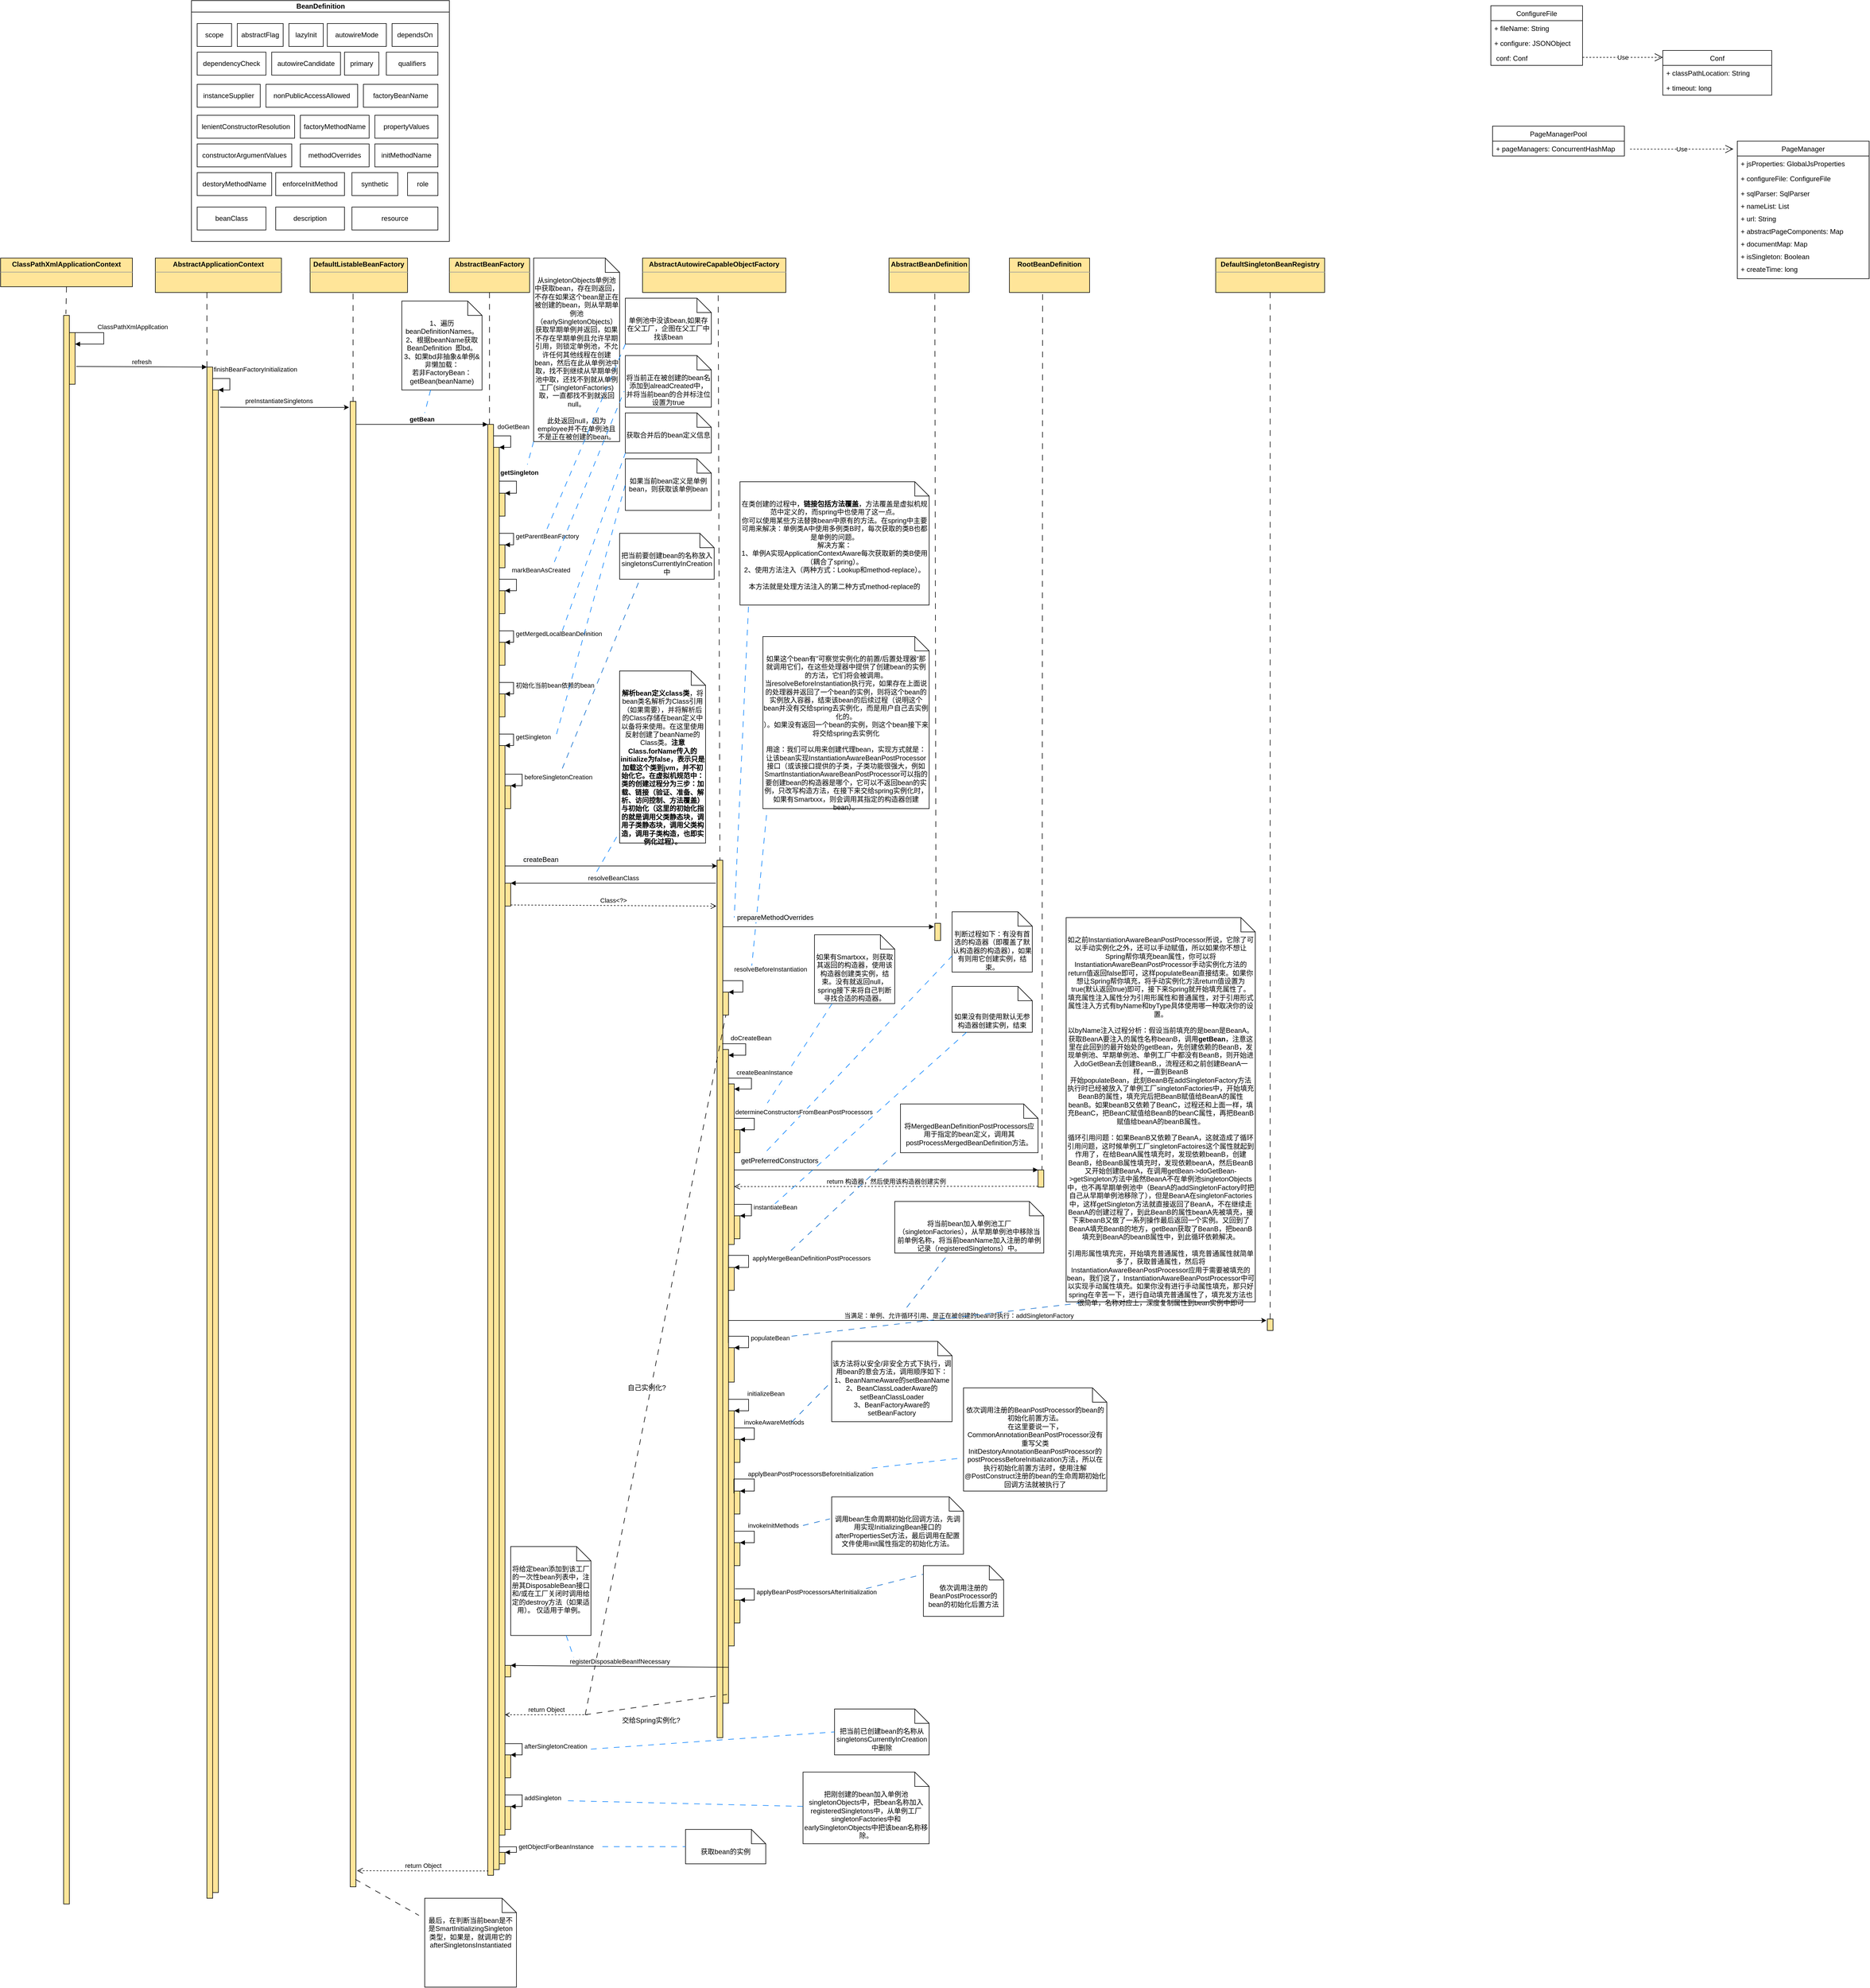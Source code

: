 <mxfile version="14.5.1" type="github">
  <diagram id="C5RBs43oDa-KdzZeNtuy" name="Page-1">
    <mxGraphModel dx="3316" dy="1931" grid="1" gridSize="10" guides="1" tooltips="1" connect="1" arrows="1" fold="1" page="1" pageScale="1" pageWidth="827" pageHeight="1169" math="0" shadow="0">
      <root>
        <mxCell id="WIyWlLk6GJQsqaUBKTNV-0" />
        <mxCell id="WIyWlLk6GJQsqaUBKTNV-1" parent="WIyWlLk6GJQsqaUBKTNV-0" />
        <mxCell id="DX7c9E7uDzoyNdZQMoH--0" value="ConfigureFile" style="swimlane;fontStyle=0;childLayout=stackLayout;horizontal=1;startSize=26;fillColor=none;horizontalStack=0;resizeParent=1;resizeParentMax=0;resizeLast=0;collapsible=1;marginBottom=0;" parent="WIyWlLk6GJQsqaUBKTNV-1" vertex="1">
          <mxGeometry x="990" y="-1160" width="160" height="104" as="geometry" />
        </mxCell>
        <mxCell id="DX7c9E7uDzoyNdZQMoH--1" value="+ fileName: String" style="text;strokeColor=none;fillColor=none;align=left;verticalAlign=top;spacingLeft=4;spacingRight=4;overflow=hidden;rotatable=0;points=[[0,0.5],[1,0.5]];portConstraint=eastwest;" parent="DX7c9E7uDzoyNdZQMoH--0" vertex="1">
          <mxGeometry y="26" width="160" height="26" as="geometry" />
        </mxCell>
        <mxCell id="DX7c9E7uDzoyNdZQMoH--2" value="+ configure: JSONObject" style="text;strokeColor=none;fillColor=none;align=left;verticalAlign=top;spacingLeft=4;spacingRight=4;overflow=hidden;rotatable=0;points=[[0,0.5],[1,0.5]];portConstraint=eastwest;" parent="DX7c9E7uDzoyNdZQMoH--0" vertex="1">
          <mxGeometry y="52" width="160" height="26" as="geometry" />
        </mxCell>
        <mxCell id="DX7c9E7uDzoyNdZQMoH--3" value=" conf: Conf" style="text;strokeColor=none;fillColor=none;align=left;verticalAlign=top;spacingLeft=4;spacingRight=4;overflow=hidden;rotatable=0;points=[[0,0.5],[1,0.5]];portConstraint=eastwest;" parent="DX7c9E7uDzoyNdZQMoH--0" vertex="1">
          <mxGeometry y="78" width="160" height="26" as="geometry" />
        </mxCell>
        <mxCell id="DX7c9E7uDzoyNdZQMoH--5" value="Conf" style="swimlane;fontStyle=0;childLayout=stackLayout;horizontal=1;startSize=26;fillColor=none;horizontalStack=0;resizeParent=1;resizeParentMax=0;resizeLast=0;collapsible=1;marginBottom=0;" parent="WIyWlLk6GJQsqaUBKTNV-1" vertex="1">
          <mxGeometry x="1290" y="-1082" width="190" height="78" as="geometry" />
        </mxCell>
        <mxCell id="DX7c9E7uDzoyNdZQMoH--6" value="+ classPathLocation: String" style="text;strokeColor=none;fillColor=none;align=left;verticalAlign=top;spacingLeft=4;spacingRight=4;overflow=hidden;rotatable=0;points=[[0,0.5],[1,0.5]];portConstraint=eastwest;" parent="DX7c9E7uDzoyNdZQMoH--5" vertex="1">
          <mxGeometry y="26" width="190" height="26" as="geometry" />
        </mxCell>
        <mxCell id="DX7c9E7uDzoyNdZQMoH--7" value="+ timeout: long" style="text;strokeColor=none;fillColor=none;align=left;verticalAlign=top;spacingLeft=4;spacingRight=4;overflow=hidden;rotatable=0;points=[[0,0.5],[1,0.5]];portConstraint=eastwest;" parent="DX7c9E7uDzoyNdZQMoH--5" vertex="1">
          <mxGeometry y="52" width="190" height="26" as="geometry" />
        </mxCell>
        <mxCell id="DX7c9E7uDzoyNdZQMoH--10" value="Use" style="endArrow=open;endSize=12;dashed=1;html=1;" parent="WIyWlLk6GJQsqaUBKTNV-1" edge="1">
          <mxGeometry width="160" relative="1" as="geometry">
            <mxPoint x="1150" y="-1070" as="sourcePoint" />
            <mxPoint x="1290" y="-1070" as="targetPoint" />
          </mxGeometry>
        </mxCell>
        <mxCell id="q8WLuEsN7JuPDFzRLcxJ-0" value="PageManagerPool" style="swimlane;fontStyle=0;childLayout=stackLayout;horizontal=1;startSize=26;fillColor=none;horizontalStack=0;resizeParent=1;resizeParentMax=0;resizeLast=0;collapsible=1;marginBottom=0;" parent="WIyWlLk6GJQsqaUBKTNV-1" vertex="1">
          <mxGeometry x="993" y="-950" width="230" height="52" as="geometry" />
        </mxCell>
        <mxCell id="q8WLuEsN7JuPDFzRLcxJ-1" value="+ pageManagers: ConcurrentHashMap" style="text;strokeColor=none;fillColor=none;align=left;verticalAlign=top;spacingLeft=4;spacingRight=4;overflow=hidden;rotatable=0;points=[[0,0.5],[1,0.5]];portConstraint=eastwest;" parent="q8WLuEsN7JuPDFzRLcxJ-0" vertex="1">
          <mxGeometry y="26" width="230" height="26" as="geometry" />
        </mxCell>
        <mxCell id="q8WLuEsN7JuPDFzRLcxJ-5" value="PageManager" style="swimlane;fontStyle=0;childLayout=stackLayout;horizontal=1;startSize=26;fillColor=none;horizontalStack=0;resizeParent=1;resizeParentMax=0;resizeLast=0;collapsible=1;marginBottom=0;" parent="WIyWlLk6GJQsqaUBKTNV-1" vertex="1">
          <mxGeometry x="1420" y="-924" width="230" height="240" as="geometry" />
        </mxCell>
        <mxCell id="q8WLuEsN7JuPDFzRLcxJ-6" value="+ jsProperties: GlobalJsProperties" style="text;strokeColor=none;fillColor=none;align=left;verticalAlign=top;spacingLeft=4;spacingRight=4;overflow=hidden;rotatable=0;points=[[0,0.5],[1,0.5]];portConstraint=eastwest;" parent="q8WLuEsN7JuPDFzRLcxJ-5" vertex="1">
          <mxGeometry y="26" width="230" height="26" as="geometry" />
        </mxCell>
        <mxCell id="q8WLuEsN7JuPDFzRLcxJ-7" value="+ configureFile: ConfigureFile" style="text;strokeColor=none;fillColor=none;align=left;verticalAlign=top;spacingLeft=4;spacingRight=4;overflow=hidden;rotatable=0;points=[[0,0.5],[1,0.5]];portConstraint=eastwest;" parent="q8WLuEsN7JuPDFzRLcxJ-5" vertex="1">
          <mxGeometry y="52" width="230" height="26" as="geometry" />
        </mxCell>
        <mxCell id="q8WLuEsN7JuPDFzRLcxJ-11" value="+ sqlParser: SqlParser" style="text;strokeColor=none;fillColor=none;align=left;verticalAlign=top;spacingLeft=4;spacingRight=4;overflow=hidden;rotatable=0;points=[[0,0.5],[1,0.5]];portConstraint=eastwest;" parent="q8WLuEsN7JuPDFzRLcxJ-5" vertex="1">
          <mxGeometry y="78" width="230" height="22" as="geometry" />
        </mxCell>
        <mxCell id="q8WLuEsN7JuPDFzRLcxJ-10" value="+ nameList: List" style="text;strokeColor=none;fillColor=none;align=left;verticalAlign=top;spacingLeft=4;spacingRight=4;overflow=hidden;rotatable=0;points=[[0,0.5],[1,0.5]];portConstraint=eastwest;" parent="q8WLuEsN7JuPDFzRLcxJ-5" vertex="1">
          <mxGeometry y="100" width="230" height="22" as="geometry" />
        </mxCell>
        <mxCell id="q8WLuEsN7JuPDFzRLcxJ-12" value="+ url: String" style="text;strokeColor=none;fillColor=none;align=left;verticalAlign=top;spacingLeft=4;spacingRight=4;overflow=hidden;rotatable=0;points=[[0,0.5],[1,0.5]];portConstraint=eastwest;" parent="q8WLuEsN7JuPDFzRLcxJ-5" vertex="1">
          <mxGeometry y="122" width="230" height="22" as="geometry" />
        </mxCell>
        <mxCell id="q8WLuEsN7JuPDFzRLcxJ-13" value="+ abstractPageComponents: Map" style="text;strokeColor=none;fillColor=none;align=left;verticalAlign=top;spacingLeft=4;spacingRight=4;overflow=hidden;rotatable=0;points=[[0,0.5],[1,0.5]];portConstraint=eastwest;" parent="q8WLuEsN7JuPDFzRLcxJ-5" vertex="1">
          <mxGeometry y="144" width="230" height="22" as="geometry" />
        </mxCell>
        <mxCell id="q8WLuEsN7JuPDFzRLcxJ-14" value="+ documentMap: Map" style="text;strokeColor=none;fillColor=none;align=left;verticalAlign=top;spacingLeft=4;spacingRight=4;overflow=hidden;rotatable=0;points=[[0,0.5],[1,0.5]];portConstraint=eastwest;" parent="q8WLuEsN7JuPDFzRLcxJ-5" vertex="1">
          <mxGeometry y="166" width="230" height="22" as="geometry" />
        </mxCell>
        <mxCell id="q8WLuEsN7JuPDFzRLcxJ-15" value="+ isSingleton: Boolean" style="text;strokeColor=none;fillColor=none;align=left;verticalAlign=top;spacingLeft=4;spacingRight=4;overflow=hidden;rotatable=0;points=[[0,0.5],[1,0.5]];portConstraint=eastwest;" parent="q8WLuEsN7JuPDFzRLcxJ-5" vertex="1">
          <mxGeometry y="188" width="230" height="22" as="geometry" />
        </mxCell>
        <mxCell id="q8WLuEsN7JuPDFzRLcxJ-8" value="+ createTime: long" style="text;strokeColor=none;fillColor=none;align=left;verticalAlign=top;spacingLeft=4;spacingRight=4;overflow=hidden;rotatable=0;points=[[0,0.5],[1,0.5]];portConstraint=eastwest;" parent="q8WLuEsN7JuPDFzRLcxJ-5" vertex="1">
          <mxGeometry y="210" width="230" height="30" as="geometry" />
        </mxCell>
        <mxCell id="q8WLuEsN7JuPDFzRLcxJ-21" value="Use" style="endArrow=open;endSize=12;dashed=1;html=1;entryX=-0.03;entryY=0.058;entryDx=0;entryDy=0;entryPerimeter=0;" parent="WIyWlLk6GJQsqaUBKTNV-1" target="q8WLuEsN7JuPDFzRLcxJ-5" edge="1">
          <mxGeometry width="160" relative="1" as="geometry">
            <mxPoint x="1233" y="-910" as="sourcePoint" />
            <mxPoint x="1393" y="-910" as="targetPoint" />
          </mxGeometry>
        </mxCell>
        <mxCell id="6wZ1TeUxjv15UuRKBNIG-1" value="BeanDefinition" style="swimlane;html=1;startSize=20;horizontal=1;containerType=tree;" parent="WIyWlLk6GJQsqaUBKTNV-1" vertex="1">
          <mxGeometry x="-1277" y="-1169" width="450" height="420" as="geometry" />
        </mxCell>
        <mxCell id="6wZ1TeUxjv15UuRKBNIG-3" value="lenientConstructorResolution" style="whiteSpace=wrap;html=1;treeFolding=1;treeMoving=1;newEdgeStyle={&quot;edgeStyle&quot;:&quot;elbowEdgeStyle&quot;,&quot;startArrow&quot;:&quot;none&quot;,&quot;endArrow&quot;:&quot;none&quot;};" parent="6wZ1TeUxjv15UuRKBNIG-1" vertex="1">
          <mxGeometry x="10" y="200" width="170" height="40" as="geometry" />
        </mxCell>
        <mxCell id="6wZ1TeUxjv15UuRKBNIG-8" value="lazyInit" style="whiteSpace=wrap;html=1;treeFolding=1;treeMoving=1;newEdgeStyle={&quot;edgeStyle&quot;:&quot;elbowEdgeStyle&quot;,&quot;startArrow&quot;:&quot;none&quot;,&quot;endArrow&quot;:&quot;none&quot;};" parent="6wZ1TeUxjv15UuRKBNIG-1" vertex="1">
          <mxGeometry x="170" y="40" width="60" height="40" as="geometry" />
        </mxCell>
        <mxCell id="6wZ1TeUxjv15UuRKBNIG-14" value="autowireMode" style="whiteSpace=wrap;html=1;treeFolding=1;treeMoving=1;newEdgeStyle={&quot;edgeStyle&quot;:&quot;elbowEdgeStyle&quot;,&quot;startArrow&quot;:&quot;none&quot;,&quot;endArrow&quot;:&quot;none&quot;};" parent="6wZ1TeUxjv15UuRKBNIG-1" vertex="1">
          <mxGeometry x="237" y="40" width="103" height="40" as="geometry" />
        </mxCell>
        <mxCell id="6wZ1TeUxjv15UuRKBNIG-13" value="dependsOn" style="whiteSpace=wrap;html=1;treeFolding=1;treeMoving=1;newEdgeStyle={&quot;edgeStyle&quot;:&quot;elbowEdgeStyle&quot;,&quot;startArrow&quot;:&quot;none&quot;,&quot;endArrow&quot;:&quot;none&quot;};" parent="6wZ1TeUxjv15UuRKBNIG-1" vertex="1">
          <mxGeometry x="350" y="40" width="80" height="40" as="geometry" />
        </mxCell>
        <mxCell id="6wZ1TeUxjv15UuRKBNIG-12" value="primary" style="whiteSpace=wrap;html=1;treeFolding=1;treeMoving=1;newEdgeStyle={&quot;edgeStyle&quot;:&quot;elbowEdgeStyle&quot;,&quot;startArrow&quot;:&quot;none&quot;,&quot;endArrow&quot;:&quot;none&quot;};" parent="6wZ1TeUxjv15UuRKBNIG-1" vertex="1">
          <mxGeometry x="267" y="90" width="60" height="40" as="geometry" />
        </mxCell>
        <mxCell id="6wZ1TeUxjv15UuRKBNIG-11" value="instanceSupplier" style="whiteSpace=wrap;html=1;treeFolding=1;treeMoving=1;newEdgeStyle={&quot;edgeStyle&quot;:&quot;elbowEdgeStyle&quot;,&quot;startArrow&quot;:&quot;none&quot;,&quot;endArrow&quot;:&quot;none&quot;};" parent="6wZ1TeUxjv15UuRKBNIG-1" vertex="1">
          <mxGeometry x="10" y="146" width="110" height="40" as="geometry" />
        </mxCell>
        <mxCell id="6wZ1TeUxjv15UuRKBNIG-10" value="abstractFlag" style="whiteSpace=wrap;html=1;treeFolding=1;treeMoving=1;newEdgeStyle={&quot;edgeStyle&quot;:&quot;elbowEdgeStyle&quot;,&quot;startArrow&quot;:&quot;none&quot;,&quot;endArrow&quot;:&quot;none&quot;};" parent="6wZ1TeUxjv15UuRKBNIG-1" vertex="1">
          <mxGeometry x="80" y="40" width="80" height="40" as="geometry" />
        </mxCell>
        <mxCell id="6wZ1TeUxjv15UuRKBNIG-19" value="factoryBeanName" style="whiteSpace=wrap;html=1;treeFolding=1;treeMoving=1;newEdgeStyle={&quot;edgeStyle&quot;:&quot;elbowEdgeStyle&quot;,&quot;startArrow&quot;:&quot;none&quot;,&quot;endArrow&quot;:&quot;none&quot;};" parent="6wZ1TeUxjv15UuRKBNIG-1" vertex="1">
          <mxGeometry x="300" y="146" width="130" height="40" as="geometry" />
        </mxCell>
        <mxCell id="6wZ1TeUxjv15UuRKBNIG-18" value="nonPublicAccessAllowed" style="whiteSpace=wrap;html=1;treeFolding=1;treeMoving=1;newEdgeStyle={&quot;edgeStyle&quot;:&quot;elbowEdgeStyle&quot;,&quot;startArrow&quot;:&quot;none&quot;,&quot;endArrow&quot;:&quot;none&quot;};" parent="6wZ1TeUxjv15UuRKBNIG-1" vertex="1">
          <mxGeometry x="130" y="146" width="160" height="40" as="geometry" />
        </mxCell>
        <mxCell id="6wZ1TeUxjv15UuRKBNIG-17" value="qualifiers" style="whiteSpace=wrap;html=1;treeFolding=1;treeMoving=1;newEdgeStyle={&quot;edgeStyle&quot;:&quot;elbowEdgeStyle&quot;,&quot;startArrow&quot;:&quot;none&quot;,&quot;endArrow&quot;:&quot;none&quot;};" parent="6wZ1TeUxjv15UuRKBNIG-1" vertex="1">
          <mxGeometry x="340" y="90" width="90" height="40" as="geometry" />
        </mxCell>
        <mxCell id="6wZ1TeUxjv15UuRKBNIG-16" value="autowireCandidate" style="whiteSpace=wrap;html=1;treeFolding=1;treeMoving=1;newEdgeStyle={&quot;edgeStyle&quot;:&quot;elbowEdgeStyle&quot;,&quot;startArrow&quot;:&quot;none&quot;,&quot;endArrow&quot;:&quot;none&quot;};" parent="6wZ1TeUxjv15UuRKBNIG-1" vertex="1">
          <mxGeometry x="140" y="90" width="120" height="40" as="geometry" />
        </mxCell>
        <mxCell id="6wZ1TeUxjv15UuRKBNIG-23" value="dependencyCheck" style="whiteSpace=wrap;html=1;treeFolding=1;treeMoving=1;newEdgeStyle={&quot;edgeStyle&quot;:&quot;elbowEdgeStyle&quot;,&quot;startArrow&quot;:&quot;none&quot;,&quot;endArrow&quot;:&quot;none&quot;};" parent="6wZ1TeUxjv15UuRKBNIG-1" vertex="1">
          <mxGeometry x="10" y="90" width="120" height="40" as="geometry" />
        </mxCell>
        <mxCell id="6wZ1TeUxjv15UuRKBNIG-25" value="scope" style="whiteSpace=wrap;html=1;treeFolding=1;treeMoving=1;newEdgeStyle={&quot;edgeStyle&quot;:&quot;elbowEdgeStyle&quot;,&quot;startArrow&quot;:&quot;none&quot;,&quot;endArrow&quot;:&quot;none&quot;};" parent="6wZ1TeUxjv15UuRKBNIG-1" vertex="1">
          <mxGeometry x="10" y="40" width="60" height="40" as="geometry" />
        </mxCell>
        <mxCell id="6wZ1TeUxjv15UuRKBNIG-22" value="beanClass" style="whiteSpace=wrap;html=1;treeFolding=1;treeMoving=1;newEdgeStyle={&quot;edgeStyle&quot;:&quot;elbowEdgeStyle&quot;,&quot;startArrow&quot;:&quot;none&quot;,&quot;endArrow&quot;:&quot;none&quot;};" parent="6wZ1TeUxjv15UuRKBNIG-1" vertex="1">
          <mxGeometry x="10" y="360" width="120" height="40" as="geometry" />
        </mxCell>
        <mxCell id="6wZ1TeUxjv15UuRKBNIG-7" value="factoryMethodName" style="whiteSpace=wrap;html=1;treeFolding=1;treeMoving=1;newEdgeStyle={&quot;edgeStyle&quot;:&quot;elbowEdgeStyle&quot;,&quot;startArrow&quot;:&quot;none&quot;,&quot;endArrow&quot;:&quot;none&quot;};" parent="6wZ1TeUxjv15UuRKBNIG-1" vertex="1">
          <mxGeometry x="190" y="200" width="120" height="40" as="geometry" />
        </mxCell>
        <mxCell id="6wZ1TeUxjv15UuRKBNIG-28" value="constructorArgumentValues" style="whiteSpace=wrap;html=1;treeFolding=1;treeMoving=1;newEdgeStyle={&quot;edgeStyle&quot;:&quot;elbowEdgeStyle&quot;,&quot;startArrow&quot;:&quot;none&quot;,&quot;endArrow&quot;:&quot;none&quot;};" parent="6wZ1TeUxjv15UuRKBNIG-1" vertex="1">
          <mxGeometry x="10" y="250" width="165" height="40" as="geometry" />
        </mxCell>
        <mxCell id="6wZ1TeUxjv15UuRKBNIG-29" value="propertyValues" style="whiteSpace=wrap;html=1;treeFolding=1;treeMoving=1;newEdgeStyle={&quot;edgeStyle&quot;:&quot;elbowEdgeStyle&quot;,&quot;startArrow&quot;:&quot;none&quot;,&quot;endArrow&quot;:&quot;none&quot;};" parent="6wZ1TeUxjv15UuRKBNIG-1" vertex="1">
          <mxGeometry x="320" y="200" width="110" height="40" as="geometry" />
        </mxCell>
        <mxCell id="6wZ1TeUxjv15UuRKBNIG-30" value="methodOverrides" style="whiteSpace=wrap;html=1;treeFolding=1;treeMoving=1;newEdgeStyle={&quot;edgeStyle&quot;:&quot;elbowEdgeStyle&quot;,&quot;startArrow&quot;:&quot;none&quot;,&quot;endArrow&quot;:&quot;none&quot;};" parent="6wZ1TeUxjv15UuRKBNIG-1" vertex="1">
          <mxGeometry x="190" y="250" width="120" height="40" as="geometry" />
        </mxCell>
        <mxCell id="6wZ1TeUxjv15UuRKBNIG-31" value="initMethodName" style="whiteSpace=wrap;html=1;treeFolding=1;treeMoving=1;newEdgeStyle={&quot;edgeStyle&quot;:&quot;elbowEdgeStyle&quot;,&quot;startArrow&quot;:&quot;none&quot;,&quot;endArrow&quot;:&quot;none&quot;};" parent="6wZ1TeUxjv15UuRKBNIG-1" vertex="1">
          <mxGeometry x="320" y="250" width="110" height="40" as="geometry" />
        </mxCell>
        <mxCell id="6wZ1TeUxjv15UuRKBNIG-32" value="destoryMethodName" style="whiteSpace=wrap;html=1;treeFolding=1;treeMoving=1;newEdgeStyle={&quot;edgeStyle&quot;:&quot;elbowEdgeStyle&quot;,&quot;startArrow&quot;:&quot;none&quot;,&quot;endArrow&quot;:&quot;none&quot;};" parent="6wZ1TeUxjv15UuRKBNIG-1" vertex="1">
          <mxGeometry x="10" y="300" width="130" height="40" as="geometry" />
        </mxCell>
        <mxCell id="6wZ1TeUxjv15UuRKBNIG-33" value="enforceInitMethod" style="whiteSpace=wrap;html=1;treeFolding=1;treeMoving=1;newEdgeStyle={&quot;edgeStyle&quot;:&quot;elbowEdgeStyle&quot;,&quot;startArrow&quot;:&quot;none&quot;,&quot;endArrow&quot;:&quot;none&quot;};" parent="6wZ1TeUxjv15UuRKBNIG-1" vertex="1">
          <mxGeometry x="147" y="300" width="120" height="40" as="geometry" />
        </mxCell>
        <mxCell id="6wZ1TeUxjv15UuRKBNIG-34" value="synthetic" style="whiteSpace=wrap;html=1;treeFolding=1;treeMoving=1;newEdgeStyle={&quot;edgeStyle&quot;:&quot;elbowEdgeStyle&quot;,&quot;startArrow&quot;:&quot;none&quot;,&quot;endArrow&quot;:&quot;none&quot;};" parent="6wZ1TeUxjv15UuRKBNIG-1" vertex="1">
          <mxGeometry x="280" y="300" width="80" height="40" as="geometry" />
        </mxCell>
        <mxCell id="6wZ1TeUxjv15UuRKBNIG-35" value="role" style="whiteSpace=wrap;html=1;treeFolding=1;treeMoving=1;newEdgeStyle={&quot;edgeStyle&quot;:&quot;elbowEdgeStyle&quot;,&quot;startArrow&quot;:&quot;none&quot;,&quot;endArrow&quot;:&quot;none&quot;};" parent="6wZ1TeUxjv15UuRKBNIG-1" vertex="1">
          <mxGeometry x="377" y="300" width="53" height="40" as="geometry" />
        </mxCell>
        <mxCell id="6wZ1TeUxjv15UuRKBNIG-37" value="description" style="whiteSpace=wrap;html=1;treeFolding=1;treeMoving=1;newEdgeStyle={&quot;edgeStyle&quot;:&quot;elbowEdgeStyle&quot;,&quot;startArrow&quot;:&quot;none&quot;,&quot;endArrow&quot;:&quot;none&quot;};" parent="6wZ1TeUxjv15UuRKBNIG-1" vertex="1">
          <mxGeometry x="147" y="360" width="120" height="40" as="geometry" />
        </mxCell>
        <mxCell id="6wZ1TeUxjv15UuRKBNIG-36" value="resource" style="whiteSpace=wrap;html=1;treeFolding=1;treeMoving=1;newEdgeStyle={&quot;edgeStyle&quot;:&quot;elbowEdgeStyle&quot;,&quot;startArrow&quot;:&quot;none&quot;,&quot;endArrow&quot;:&quot;none&quot;};" parent="6wZ1TeUxjv15UuRKBNIG-1" vertex="1">
          <mxGeometry x="280" y="360" width="150" height="40" as="geometry" />
        </mxCell>
        <mxCell id="6wZ1TeUxjv15UuRKBNIG-38" value="" style="html=1;points=[];perimeter=orthogonalPerimeter;fillColor=#FFE599;" parent="WIyWlLk6GJQsqaUBKTNV-1" vertex="1">
          <mxGeometry x="-1500" y="-620" width="10" height="2770" as="geometry" />
        </mxCell>
        <mxCell id="6wZ1TeUxjv15UuRKBNIG-40" value="&lt;p style=&quot;margin: 0px ; margin-top: 4px ; text-align: center&quot;&gt;&lt;b&gt;ClassPathXmlApplicationContext&lt;/b&gt;&lt;/p&gt;&lt;hr size=&quot;1&quot;&gt;&lt;div style=&quot;height: 2px&quot;&gt;&lt;/div&gt;" style="verticalAlign=top;align=left;overflow=fill;fontSize=12;fontFamily=Helvetica;html=1;fillColor=#FFE599;" parent="WIyWlLk6GJQsqaUBKTNV-1" vertex="1">
          <mxGeometry x="-1610" y="-720" width="230" height="50" as="geometry" />
        </mxCell>
        <mxCell id="6wZ1TeUxjv15UuRKBNIG-42" value="" style="endArrow=none;startArrow=none;endFill=0;startFill=0;endSize=8;html=1;verticalAlign=bottom;dashed=1;labelBackgroundColor=none;dashPattern=10 10;entryX=0.4;entryY=-0.001;entryDx=0;entryDy=0;entryPerimeter=0;exitX=0.5;exitY=1;exitDx=0;exitDy=0;" parent="WIyWlLk6GJQsqaUBKTNV-1" source="6wZ1TeUxjv15UuRKBNIG-40" target="6wZ1TeUxjv15UuRKBNIG-38" edge="1">
          <mxGeometry x="-0.3" y="-25" width="160" relative="1" as="geometry">
            <mxPoint x="-780" y="-660" as="sourcePoint" />
            <mxPoint x="-620" y="-660" as="targetPoint" />
            <mxPoint as="offset" />
          </mxGeometry>
        </mxCell>
        <mxCell id="6wZ1TeUxjv15UuRKBNIG-46" value="" style="html=1;points=[];perimeter=orthogonalPerimeter;fillColor=#FFE599;" parent="WIyWlLk6GJQsqaUBKTNV-1" vertex="1">
          <mxGeometry x="-1490" y="-590" width="10" height="90" as="geometry" />
        </mxCell>
        <mxCell id="6wZ1TeUxjv15UuRKBNIG-47" value="" style="edgeStyle=orthogonalEdgeStyle;html=1;align=left;spacingLeft=2;endArrow=block;rounded=0;" parent="WIyWlLk6GJQsqaUBKTNV-1" edge="1">
          <mxGeometry relative="1" as="geometry">
            <mxPoint x="-1480" y="-584" as="sourcePoint" />
            <Array as="points">
              <mxPoint x="-1480" y="-590" />
              <mxPoint x="-1430" y="-590" />
              <mxPoint x="-1430" y="-570" />
            </Array>
            <mxPoint x="-1480" y="-570" as="targetPoint" />
          </mxGeometry>
        </mxCell>
        <mxCell id="6wZ1TeUxjv15UuRKBNIG-48" value="&lt;span style=&quot;font-size: 11px ; text-align: left&quot;&gt;ClassPathXmlAppllcation&lt;/span&gt;" style="text;html=1;align=center;verticalAlign=middle;resizable=0;points=[];autosize=1;" parent="WIyWlLk6GJQsqaUBKTNV-1" vertex="1">
          <mxGeometry x="-1455" y="-610" width="150" height="20" as="geometry" />
        </mxCell>
        <mxCell id="6wZ1TeUxjv15UuRKBNIG-51" value="&lt;p style=&quot;margin: 0px ; margin-top: 4px ; text-align: center&quot;&gt;&lt;b&gt;AbstractApplicationContext&lt;/b&gt;&lt;/p&gt;&lt;hr size=&quot;1&quot;&gt;&lt;div style=&quot;height: 2px&quot;&gt;&lt;/div&gt;" style="verticalAlign=top;align=left;overflow=fill;fontSize=12;fontFamily=Helvetica;html=1;fillColor=#FFE599;" parent="WIyWlLk6GJQsqaUBKTNV-1" vertex="1">
          <mxGeometry x="-1340" y="-720" width="220" height="60" as="geometry" />
        </mxCell>
        <mxCell id="6wZ1TeUxjv15UuRKBNIG-52" value="" style="html=1;points=[];perimeter=orthogonalPerimeter;fillColor=#FFE599;" parent="WIyWlLk6GJQsqaUBKTNV-1" vertex="1">
          <mxGeometry x="-1250" y="-530" width="10" height="2670" as="geometry" />
        </mxCell>
        <mxCell id="6wZ1TeUxjv15UuRKBNIG-53" value="refresh" style="html=1;verticalAlign=bottom;endArrow=block;entryX=0;entryY=0;exitX=1.2;exitY=0.656;exitDx=0;exitDy=0;exitPerimeter=0;" parent="WIyWlLk6GJQsqaUBKTNV-1" source="6wZ1TeUxjv15UuRKBNIG-46" target="6wZ1TeUxjv15UuRKBNIG-52" edge="1">
          <mxGeometry relative="1" as="geometry">
            <mxPoint x="-1320" y="-530" as="sourcePoint" />
          </mxGeometry>
        </mxCell>
        <mxCell id="6wZ1TeUxjv15UuRKBNIG-100" style="edgeStyle=orthogonalEdgeStyle;rounded=0;orthogonalLoop=1;jettySize=auto;html=1;entryX=-0.207;entryY=0.004;entryDx=0;entryDy=0;entryPerimeter=0;" parent="WIyWlLk6GJQsqaUBKTNV-1" target="6wZ1TeUxjv15UuRKBNIG-61" edge="1">
          <mxGeometry relative="1" as="geometry">
            <mxPoint x="-1227" y="-460" as="sourcePoint" />
            <Array as="points" />
          </mxGeometry>
        </mxCell>
        <mxCell id="6wZ1TeUxjv15UuRKBNIG-59" value="" style="html=1;points=[];perimeter=orthogonalPerimeter;fillColor=#FFE599;" parent="WIyWlLk6GJQsqaUBKTNV-1" vertex="1">
          <mxGeometry x="-1240" y="-490" width="10" height="2620" as="geometry" />
        </mxCell>
        <mxCell id="6wZ1TeUxjv15UuRKBNIG-60" value="" style="edgeStyle=orthogonalEdgeStyle;html=1;align=left;spacingLeft=2;endArrow=block;rounded=0;entryX=1;entryY=0;" parent="WIyWlLk6GJQsqaUBKTNV-1" target="6wZ1TeUxjv15UuRKBNIG-59" edge="1">
          <mxGeometry relative="1" as="geometry">
            <mxPoint x="-1240" y="-510" as="sourcePoint" />
            <Array as="points">
              <mxPoint x="-1210" y="-510" />
            </Array>
          </mxGeometry>
        </mxCell>
        <mxCell id="6wZ1TeUxjv15UuRKBNIG-61" value="" style="html=1;points=[];perimeter=orthogonalPerimeter;fillColor=#FFE599;" parent="WIyWlLk6GJQsqaUBKTNV-1" vertex="1">
          <mxGeometry x="-1000" y="-470" width="10" height="2590" as="geometry" />
        </mxCell>
        <mxCell id="6wZ1TeUxjv15UuRKBNIG-64" value="" style="endArrow=none;startArrow=none;endFill=0;startFill=0;endSize=8;html=1;verticalAlign=bottom;dashed=1;labelBackgroundColor=none;dashPattern=10 10;exitX=0.409;exitY=1;exitDx=0;exitDy=0;exitPerimeter=0;" parent="WIyWlLk6GJQsqaUBKTNV-1" source="6wZ1TeUxjv15UuRKBNIG-51" edge="1">
          <mxGeometry width="160" relative="1" as="geometry">
            <mxPoint x="-1250" y="-660" as="sourcePoint" />
            <mxPoint x="-1250" y="-525" as="targetPoint" />
          </mxGeometry>
        </mxCell>
        <mxCell id="6wZ1TeUxjv15UuRKBNIG-65" value="&lt;p style=&quot;margin: 0px ; margin-top: 4px ; text-align: center&quot;&gt;&lt;b&gt;DefaultListableBeanFactory&lt;/b&gt;&lt;/p&gt;&lt;hr size=&quot;1&quot;&gt;&lt;div style=&quot;height: 2px&quot;&gt;&lt;/div&gt;" style="verticalAlign=top;align=left;overflow=fill;fontSize=12;fontFamily=Helvetica;html=1;fillColor=#FFE599;" parent="WIyWlLk6GJQsqaUBKTNV-1" vertex="1">
          <mxGeometry x="-1070" y="-720" width="170" height="60" as="geometry" />
        </mxCell>
        <mxCell id="6wZ1TeUxjv15UuRKBNIG-69" value="" style="endArrow=none;startArrow=none;endFill=0;startFill=0;endSize=8;html=1;verticalAlign=bottom;dashed=1;labelBackgroundColor=none;dashPattern=10 10;exitX=0.441;exitY=1.033;exitDx=0;exitDy=0;exitPerimeter=0;" parent="WIyWlLk6GJQsqaUBKTNV-1" source="6wZ1TeUxjv15UuRKBNIG-65" target="6wZ1TeUxjv15UuRKBNIG-61" edge="1">
          <mxGeometry width="160" relative="1" as="geometry">
            <mxPoint x="-1070" y="-600.5" as="sourcePoint" />
            <mxPoint x="-910" y="-600.5" as="targetPoint" />
          </mxGeometry>
        </mxCell>
        <mxCell id="6wZ1TeUxjv15UuRKBNIG-70" value="&lt;span style=&quot;color: rgb(0 , 0 , 0) ; font-family: &amp;#34;helvetica&amp;#34; ; font-size: 11px ; font-style: normal ; font-weight: 400 ; letter-spacing: normal ; text-align: left ; text-indent: 0px ; text-transform: none ; word-spacing: 0px ; background-color: rgb(255 , 255 , 255) ; display: inline ; float: none&quot;&gt;finishBeanFactoryInitialization&lt;/span&gt;" style="text;whiteSpace=wrap;html=1;" parent="WIyWlLk6GJQsqaUBKTNV-1" vertex="1">
          <mxGeometry x="-1240" y="-540" width="260" height="30" as="geometry" />
        </mxCell>
        <mxCell id="6wZ1TeUxjv15UuRKBNIG-81" value="1、遍历beanDefinitionNames。2、根据beanName获取BeanDefinition&amp;nbsp; 即bd。&lt;br&gt;3、如果bd非抽象&amp;amp;单例&amp;amp;非懒加载：&lt;br&gt;若非FactoryBean：&lt;br&gt;getBean(beanName)" style="shape=note2;boundedLbl=1;whiteSpace=wrap;html=1;size=25;verticalAlign=top;align=center;fillColor=#FFFFFF;" parent="WIyWlLk6GJQsqaUBKTNV-1" vertex="1">
          <mxGeometry x="-910" y="-645" width="140" height="155" as="geometry" />
        </mxCell>
        <mxCell id="6wZ1TeUxjv15UuRKBNIG-83" value="&lt;p style=&quot;margin: 0px ; margin-top: 4px ; text-align: center&quot;&gt;&lt;b&gt;AbstractBeanFactory&lt;/b&gt;&lt;/p&gt;&lt;hr size=&quot;1&quot;&gt;&lt;div style=&quot;height: 2px&quot;&gt;&lt;/div&gt;" style="verticalAlign=top;align=left;overflow=fill;fontSize=12;fontFamily=Helvetica;html=1;fillColor=#FFE599;" parent="WIyWlLk6GJQsqaUBKTNV-1" vertex="1">
          <mxGeometry x="-827" y="-720" width="140" height="60" as="geometry" />
        </mxCell>
        <mxCell id="6wZ1TeUxjv15UuRKBNIG-84" value="" style="html=1;points=[];perimeter=orthogonalPerimeter;fillColor=#FFE599;" parent="WIyWlLk6GJQsqaUBKTNV-1" vertex="1">
          <mxGeometry x="-760" y="-430" width="10" height="2530" as="geometry" />
        </mxCell>
        <mxCell id="6wZ1TeUxjv15UuRKBNIG-85" value="&lt;b&gt;getBean&lt;/b&gt;" style="html=1;verticalAlign=bottom;endArrow=block;entryX=0;entryY=0;" parent="WIyWlLk6GJQsqaUBKTNV-1" target="6wZ1TeUxjv15UuRKBNIG-84" edge="1">
          <mxGeometry relative="1" as="geometry">
            <mxPoint x="-990" y="-430" as="sourcePoint" />
          </mxGeometry>
        </mxCell>
        <mxCell id="6wZ1TeUxjv15UuRKBNIG-86" value="return Object" style="html=1;verticalAlign=bottom;endArrow=open;dashed=1;endSize=8;exitX=0.1;exitY=0.997;exitDx=0;exitDy=0;exitPerimeter=0;" parent="WIyWlLk6GJQsqaUBKTNV-1" edge="1" source="6wZ1TeUxjv15UuRKBNIG-84">
          <mxGeometry relative="1" as="geometry">
            <mxPoint x="-988" y="2092" as="targetPoint" />
            <mxPoint x="-763" y="250" as="sourcePoint" />
          </mxGeometry>
        </mxCell>
        <mxCell id="6wZ1TeUxjv15UuRKBNIG-88" value="" style="endArrow=none;startArrow=none;endFill=0;startFill=0;endSize=8;html=1;verticalAlign=bottom;dashed=1;labelBackgroundColor=none;dashPattern=10 10;entryX=0.3;entryY=0;entryDx=0;entryDy=0;entryPerimeter=0;strokeColor=#000000;" parent="WIyWlLk6GJQsqaUBKTNV-1" target="6wZ1TeUxjv15UuRKBNIG-84" edge="1">
          <mxGeometry width="160" relative="1" as="geometry">
            <mxPoint x="-757" y="-660" as="sourcePoint" />
            <mxPoint x="-610" y="-660" as="targetPoint" />
          </mxGeometry>
        </mxCell>
        <mxCell id="6wZ1TeUxjv15UuRKBNIG-92" value="" style="html=1;points=[];perimeter=orthogonalPerimeter;fillColor=#FFE599;" parent="WIyWlLk6GJQsqaUBKTNV-1" vertex="1">
          <mxGeometry x="-750" y="-390" width="10" height="2480" as="geometry" />
        </mxCell>
        <mxCell id="6wZ1TeUxjv15UuRKBNIG-93" value="" style="edgeStyle=orthogonalEdgeStyle;html=1;align=left;spacingLeft=2;endArrow=block;rounded=0;entryX=1;entryY=0;" parent="WIyWlLk6GJQsqaUBKTNV-1" target="6wZ1TeUxjv15UuRKBNIG-92" edge="1">
          <mxGeometry relative="1" as="geometry">
            <mxPoint x="-750" y="-410" as="sourcePoint" />
            <Array as="points">
              <mxPoint x="-720" y="-410" />
            </Array>
          </mxGeometry>
        </mxCell>
        <mxCell id="6wZ1TeUxjv15UuRKBNIG-94" value="&lt;span style=&quot;color: rgb(0 , 0 , 0) ; font-family: &amp;#34;helvetica&amp;#34; ; font-size: 11px ; font-style: normal ; font-weight: 400 ; letter-spacing: normal ; text-align: left ; text-indent: 0px ; text-transform: none ; word-spacing: 0px ; background-color: rgb(255 , 255 , 255) ; display: inline ; float: none&quot;&gt;doGetBean&lt;/span&gt;" style="text;whiteSpace=wrap;html=1;" parent="WIyWlLk6GJQsqaUBKTNV-1" vertex="1">
          <mxGeometry x="-745" y="-440" width="120" height="20" as="geometry" />
        </mxCell>
        <mxCell id="6wZ1TeUxjv15UuRKBNIG-98" value="" style="html=1;points=[];perimeter=orthogonalPerimeter;fillColor=#FFE599;" parent="WIyWlLk6GJQsqaUBKTNV-1" vertex="1">
          <mxGeometry x="-740" y="-310" width="10" height="40" as="geometry" />
        </mxCell>
        <mxCell id="6wZ1TeUxjv15UuRKBNIG-99" value="" style="edgeStyle=orthogonalEdgeStyle;html=1;align=left;spacingLeft=2;endArrow=block;rounded=0;entryX=1;entryY=0;" parent="WIyWlLk6GJQsqaUBKTNV-1" source="6wZ1TeUxjv15UuRKBNIG-92" target="6wZ1TeUxjv15UuRKBNIG-98" edge="1">
          <mxGeometry relative="1" as="geometry">
            <mxPoint x="-745" y="-330" as="sourcePoint" />
            <Array as="points">
              <mxPoint x="-710" y="-331" />
              <mxPoint x="-710" y="-310" />
            </Array>
          </mxGeometry>
        </mxCell>
        <mxCell id="6wZ1TeUxjv15UuRKBNIG-101" value="&lt;span style=&quot;color: rgb(0, 0, 0); font-family: helvetica; font-size: 11px; font-style: normal; font-weight: 400; letter-spacing: normal; text-align: center; text-indent: 0px; text-transform: none; word-spacing: 0px; background-color: rgb(255, 255, 255); display: inline; float: none;&quot;&gt;preInstantiateSingletons&lt;/span&gt;" style="text;whiteSpace=wrap;html=1;" parent="WIyWlLk6GJQsqaUBKTNV-1" vertex="1">
          <mxGeometry x="-1185" y="-485" width="150" height="30" as="geometry" />
        </mxCell>
        <mxCell id="6wZ1TeUxjv15UuRKBNIG-102" value="&lt;span style=&quot;color: rgb(0 , 0 , 0) ; font-family: &amp;#34;helvetica&amp;#34; ; font-size: 11px ; font-style: normal ; letter-spacing: normal ; text-align: left ; text-indent: 0px ; text-transform: none ; word-spacing: 0px ; background-color: rgb(255 , 255 , 255) ; display: inline ; float: none&quot;&gt;&lt;b&gt;getSingleton&lt;/b&gt;&lt;/span&gt;" style="text;whiteSpace=wrap;html=1;" parent="WIyWlLk6GJQsqaUBKTNV-1" vertex="1">
          <mxGeometry x="-740" y="-360" width="90" height="30" as="geometry" />
        </mxCell>
        <mxCell id="6wZ1TeUxjv15UuRKBNIG-105" value="从singletonObjects单例池中获取bean，存在则返回，不存在如果这个bean是正在被创建的bean，则从早期单例池（earlySingletonObjects）获取早期单例并返回，如果不存在早期单例且允许早期引用，则锁定单例池，不允许任何其他线程在创建bean，然后在此从单例池中取，找不到继续从早期单例池中取，还找不到就从单例工厂(singletonFactories)取，一直都找不到就返回null。&lt;br&gt;&lt;br&gt;此处返回null，因为employee并不在单例池且不是正在被创建的bean。" style="shape=note2;boundedLbl=1;whiteSpace=wrap;html=1;size=25;verticalAlign=top;align=center;fillColor=#FFFFFF;" parent="WIyWlLk6GJQsqaUBKTNV-1" vertex="1">
          <mxGeometry x="-680" y="-720" width="150" height="320" as="geometry" />
        </mxCell>
        <mxCell id="6wZ1TeUxjv15UuRKBNIG-110" value="" style="html=1;points=[];perimeter=orthogonalPerimeter;fillColor=#FFE599;" parent="WIyWlLk6GJQsqaUBKTNV-1" vertex="1">
          <mxGeometry x="-740" y="-220" width="10" height="40" as="geometry" />
        </mxCell>
        <mxCell id="6wZ1TeUxjv15UuRKBNIG-111" value="getParentBeanFactory" style="edgeStyle=orthogonalEdgeStyle;html=1;align=left;spacingLeft=2;endArrow=block;rounded=0;entryX=1;entryY=0;" parent="WIyWlLk6GJQsqaUBKTNV-1" target="6wZ1TeUxjv15UuRKBNIG-110" edge="1">
          <mxGeometry relative="1" as="geometry">
            <mxPoint x="-740" y="-240" as="sourcePoint" />
            <Array as="points">
              <mxPoint x="-715" y="-240" />
            </Array>
          </mxGeometry>
        </mxCell>
        <mxCell id="6wZ1TeUxjv15UuRKBNIG-112" value="单例池中没该bean,如果存在父工厂，企图在父工厂中找该bean" style="shape=note2;boundedLbl=1;whiteSpace=wrap;html=1;size=25;verticalAlign=top;align=center;fillColor=#FFFFFF;" parent="WIyWlLk6GJQsqaUBKTNV-1" vertex="1">
          <mxGeometry x="-520" y="-650" width="150" height="80" as="geometry" />
        </mxCell>
        <mxCell id="6wZ1TeUxjv15UuRKBNIG-113" value="" style="html=1;points=[];perimeter=orthogonalPerimeter;fillColor=#FFE599;" parent="WIyWlLk6GJQsqaUBKTNV-1" vertex="1">
          <mxGeometry x="-740" y="-140" width="10" height="40" as="geometry" />
        </mxCell>
        <mxCell id="6wZ1TeUxjv15UuRKBNIG-114" value="" style="edgeStyle=orthogonalEdgeStyle;html=1;align=left;spacingLeft=2;endArrow=block;rounded=0;entryX=1;entryY=0;" parent="WIyWlLk6GJQsqaUBKTNV-1" target="6wZ1TeUxjv15UuRKBNIG-113" edge="1">
          <mxGeometry relative="1" as="geometry">
            <mxPoint x="-740" y="-160" as="sourcePoint" />
            <Array as="points">
              <mxPoint x="-710" y="-160" />
              <mxPoint x="-710" y="-140" />
            </Array>
          </mxGeometry>
        </mxCell>
        <mxCell id="6wZ1TeUxjv15UuRKBNIG-115" value="将当前正在被创建的bean名添加到alreadCreated中，并将当前bean的合并标注位设置为true" style="shape=note2;boundedLbl=1;whiteSpace=wrap;html=1;size=25;verticalAlign=top;align=center;fillColor=#FFFFFF;" parent="WIyWlLk6GJQsqaUBKTNV-1" vertex="1">
          <mxGeometry x="-520" y="-550" width="150" height="90" as="geometry" />
        </mxCell>
        <mxCell id="6wZ1TeUxjv15UuRKBNIG-118" value="&lt;span style=&quot;color: rgb(0, 0, 0); font-family: helvetica; font-size: 11px; font-style: normal; font-weight: 400; letter-spacing: normal; text-align: left; text-indent: 0px; text-transform: none; word-spacing: 0px; background-color: rgb(255, 255, 255); display: inline; float: none;&quot;&gt;markBeanAsCreated&lt;/span&gt;" style="text;whiteSpace=wrap;html=1;" parent="WIyWlLk6GJQsqaUBKTNV-1" vertex="1">
          <mxGeometry x="-720" y="-190" width="140" height="30" as="geometry" />
        </mxCell>
        <mxCell id="6wZ1TeUxjv15UuRKBNIG-119" value="" style="html=1;points=[];perimeter=orthogonalPerimeter;fillColor=#FFE599;" parent="WIyWlLk6GJQsqaUBKTNV-1" vertex="1">
          <mxGeometry x="-740" y="-50" width="10" height="40" as="geometry" />
        </mxCell>
        <mxCell id="6wZ1TeUxjv15UuRKBNIG-120" value="getMergedLocalBeanDefinition" style="edgeStyle=orthogonalEdgeStyle;html=1;align=left;spacingLeft=2;endArrow=block;rounded=0;entryX=1;entryY=0;" parent="WIyWlLk6GJQsqaUBKTNV-1" target="6wZ1TeUxjv15UuRKBNIG-119" edge="1">
          <mxGeometry relative="1" as="geometry">
            <mxPoint x="-740" y="-70" as="sourcePoint" />
            <Array as="points">
              <mxPoint x="-715" y="-70" />
            </Array>
          </mxGeometry>
        </mxCell>
        <mxCell id="6wZ1TeUxjv15UuRKBNIG-121" value="获取合并后的bean定义信息" style="shape=note2;boundedLbl=1;whiteSpace=wrap;html=1;size=25;verticalAlign=top;align=center;fillColor=#FFFFFF;" parent="WIyWlLk6GJQsqaUBKTNV-1" vertex="1">
          <mxGeometry x="-520" y="-450" width="150" height="70" as="geometry" />
        </mxCell>
        <mxCell id="6wZ1TeUxjv15UuRKBNIG-122" value="" style="html=1;points=[];perimeter=orthogonalPerimeter;fillColor=#FFE599;" parent="WIyWlLk6GJQsqaUBKTNV-1" vertex="1">
          <mxGeometry x="-740" y="40" width="10" height="40" as="geometry" />
        </mxCell>
        <mxCell id="6wZ1TeUxjv15UuRKBNIG-123" value="初始化当前bean依赖的bean" style="edgeStyle=orthogonalEdgeStyle;html=1;align=left;spacingLeft=2;endArrow=block;rounded=0;entryX=1;entryY=0;" parent="WIyWlLk6GJQsqaUBKTNV-1" target="6wZ1TeUxjv15UuRKBNIG-122" edge="1">
          <mxGeometry relative="1" as="geometry">
            <mxPoint x="-740" y="20" as="sourcePoint" />
            <Array as="points">
              <mxPoint x="-715" y="20" />
            </Array>
          </mxGeometry>
        </mxCell>
        <mxCell id="6wZ1TeUxjv15UuRKBNIG-134" style="edgeStyle=orthogonalEdgeStyle;rounded=0;orthogonalLoop=1;jettySize=auto;html=1;exitX=0.92;exitY=0.149;exitDx=0;exitDy=0;exitPerimeter=0;" parent="WIyWlLk6GJQsqaUBKTNV-1" source="6wZ1TeUxjv15UuRKBNIG-124" edge="1">
          <mxGeometry relative="1" as="geometry">
            <mxPoint x="-360" y="340" as="targetPoint" />
            <Array as="points">
              <mxPoint x="-736" y="340" />
            </Array>
          </mxGeometry>
        </mxCell>
        <mxCell id="6wZ1TeUxjv15UuRKBNIG-124" value="" style="html=1;points=[];perimeter=orthogonalPerimeter;fillColor=#FFE599;" parent="WIyWlLk6GJQsqaUBKTNV-1" vertex="1">
          <mxGeometry x="-740" y="130" width="10" height="1900" as="geometry" />
        </mxCell>
        <mxCell id="6wZ1TeUxjv15UuRKBNIG-125" value="getSingleton" style="edgeStyle=orthogonalEdgeStyle;html=1;align=left;spacingLeft=2;endArrow=block;rounded=0;entryX=1;entryY=0;" parent="WIyWlLk6GJQsqaUBKTNV-1" target="6wZ1TeUxjv15UuRKBNIG-124" edge="1">
          <mxGeometry relative="1" as="geometry">
            <mxPoint x="-740" y="110" as="sourcePoint" />
            <Array as="points">
              <mxPoint x="-715" y="110" />
            </Array>
          </mxGeometry>
        </mxCell>
        <mxCell id="6wZ1TeUxjv15UuRKBNIG-126" value="如果当前bean定义是单例bean，则获取该单例bean" style="shape=note2;boundedLbl=1;whiteSpace=wrap;html=1;size=25;verticalAlign=top;align=center;fillColor=#FFFFFF;" parent="WIyWlLk6GJQsqaUBKTNV-1" vertex="1">
          <mxGeometry x="-520" y="-370" width="150" height="90" as="geometry" />
        </mxCell>
        <mxCell id="6wZ1TeUxjv15UuRKBNIG-127" value="&lt;p style=&quot;margin: 0px ; margin-top: 4px ; text-align: center&quot;&gt;&lt;b&gt;AbstractAutowireCapableObjectFactory&lt;/b&gt;&lt;/p&gt;&lt;hr size=&quot;1&quot;&gt;&lt;div style=&quot;height: 2px&quot;&gt;&lt;/div&gt;" style="verticalAlign=top;align=left;overflow=fill;fontSize=12;fontFamily=Helvetica;html=1;fillColor=#FFE599;" parent="WIyWlLk6GJQsqaUBKTNV-1" vertex="1">
          <mxGeometry x="-490" y="-720" width="250" height="60" as="geometry" />
        </mxCell>
        <mxCell id="6wZ1TeUxjv15UuRKBNIG-129" value="" style="endArrow=none;startArrow=none;endFill=0;startFill=0;endSize=8;html=1;verticalAlign=bottom;dashed=1;labelBackgroundColor=none;dashPattern=10 10;entryX=0.5;entryY=0;entryDx=0;entryDy=0;entryPerimeter=0;exitX=0.528;exitY=1.083;exitDx=0;exitDy=0;exitPerimeter=0;" parent="WIyWlLk6GJQsqaUBKTNV-1" source="6wZ1TeUxjv15UuRKBNIG-127" target="6wZ1TeUxjv15UuRKBNIG-128" edge="1">
          <mxGeometry width="160" relative="1" as="geometry">
            <mxPoint x="-350" y="30" as="sourcePoint" />
            <mxPoint x="-190" y="30" as="targetPoint" />
          </mxGeometry>
        </mxCell>
        <mxCell id="6wZ1TeUxjv15UuRKBNIG-133" value="return Object" style="html=1;verticalAlign=bottom;labelBackgroundColor=none;endArrow=open;endFill=0;dashed=1;" parent="WIyWlLk6GJQsqaUBKTNV-1" edge="1">
          <mxGeometry width="160" relative="1" as="geometry">
            <mxPoint x="-586" y="1820" as="sourcePoint" />
            <mxPoint x="-730" y="1820" as="targetPoint" />
            <Array as="points" />
            <mxPoint as="offset" />
          </mxGeometry>
        </mxCell>
        <mxCell id="6wZ1TeUxjv15UuRKBNIG-135" value="&lt;span style=&quot;color: rgb(0, 0, 0); font-family: helvetica; font-size: 12px; font-style: normal; font-weight: 400; letter-spacing: normal; text-align: center; text-indent: 0px; text-transform: none; word-spacing: 0px; background-color: rgb(248, 249, 250); display: inline; float: none;&quot;&gt;createBean&lt;/span&gt;" style="text;whiteSpace=wrap;html=1;" parent="WIyWlLk6GJQsqaUBKTNV-1" vertex="1">
          <mxGeometry x="-700" y="315" width="90" height="20" as="geometry" />
        </mxCell>
        <mxCell id="6wZ1TeUxjv15UuRKBNIG-137" value="" style="html=1;points=[];perimeter=orthogonalPerimeter;fillColor=#FFE599;" parent="WIyWlLk6GJQsqaUBKTNV-1" vertex="1">
          <mxGeometry x="-730" y="370" width="10" height="40" as="geometry" />
        </mxCell>
        <mxCell id="6wZ1TeUxjv15UuRKBNIG-138" value="resolveBeanClass" style="html=1;verticalAlign=bottom;endArrow=block;entryX=1;entryY=0;" parent="WIyWlLk6GJQsqaUBKTNV-1" target="6wZ1TeUxjv15UuRKBNIG-137" edge="1">
          <mxGeometry relative="1" as="geometry">
            <mxPoint x="-362" y="370" as="sourcePoint" />
          </mxGeometry>
        </mxCell>
        <mxCell id="6wZ1TeUxjv15UuRKBNIG-139" value="Class&amp;lt;?&amp;gt;" style="html=1;verticalAlign=bottom;endArrow=open;dashed=1;endSize=8;exitX=1;exitY=0.95;" parent="WIyWlLk6GJQsqaUBKTNV-1" source="6wZ1TeUxjv15UuRKBNIG-137" edge="1">
          <mxGeometry relative="1" as="geometry">
            <mxPoint x="-361" y="410" as="targetPoint" />
          </mxGeometry>
        </mxCell>
        <mxCell id="6wZ1TeUxjv15UuRKBNIG-140" value="" style="endArrow=none;startArrow=none;endFill=0;startFill=0;endSize=8;html=1;verticalAlign=bottom;dashed=1;labelBackgroundColor=none;dashPattern=10 10;strokeColor=#007FFF;" parent="WIyWlLk6GJQsqaUBKTNV-1" source="6wZ1TeUxjv15UuRKBNIG-81" edge="1">
          <mxGeometry width="160" relative="1" as="geometry">
            <mxPoint x="-890" y="-480" as="sourcePoint" />
            <mxPoint x="-870" y="-450" as="targetPoint" />
          </mxGeometry>
        </mxCell>
        <mxCell id="6wZ1TeUxjv15UuRKBNIG-141" value="" style="endArrow=none;startArrow=none;endFill=0;startFill=0;endSize=8;html=1;verticalAlign=bottom;dashed=1;labelBackgroundColor=none;dashPattern=10 10;exitX=0;exitY=1;exitDx=0;exitDy=0;exitPerimeter=0;strokeColor=#007FFF;" parent="WIyWlLk6GJQsqaUBKTNV-1" source="6wZ1TeUxjv15UuRKBNIG-105" target="6wZ1TeUxjv15UuRKBNIG-102" edge="1">
          <mxGeometry width="160" relative="1" as="geometry">
            <mxPoint x="-350" y="-500" as="sourcePoint" />
            <mxPoint x="-190" y="-500" as="targetPoint" />
          </mxGeometry>
        </mxCell>
        <mxCell id="6wZ1TeUxjv15UuRKBNIG-142" value="" style="endArrow=none;startArrow=none;endFill=0;startFill=0;endSize=8;html=1;verticalAlign=bottom;dashed=1;labelBackgroundColor=none;dashPattern=10 10;fillColor=#3399FF;strokeColor=#007FFF;exitX=0;exitY=1;exitDx=0;exitDy=0;exitPerimeter=0;" parent="WIyWlLk6GJQsqaUBKTNV-1" source="6wZ1TeUxjv15UuRKBNIG-112" edge="1">
          <mxGeometry width="160" relative="1" as="geometry">
            <mxPoint x="-520" y="-480" as="sourcePoint" />
            <mxPoint x="-660" y="-240" as="targetPoint" />
          </mxGeometry>
        </mxCell>
        <mxCell id="6wZ1TeUxjv15UuRKBNIG-143" value="" style="endArrow=none;startArrow=none;endFill=0;startFill=0;endSize=8;html=1;verticalAlign=bottom;dashed=1;labelBackgroundColor=none;dashPattern=10 10;entryX=-0.013;entryY=0.689;entryDx=0;entryDy=0;entryPerimeter=0;strokeColor=#007FFF;" parent="WIyWlLk6GJQsqaUBKTNV-1" source="6wZ1TeUxjv15UuRKBNIG-118" target="6wZ1TeUxjv15UuRKBNIG-115" edge="1">
          <mxGeometry width="160" relative="1" as="geometry">
            <mxPoint x="-550" y="-180" as="sourcePoint" />
            <mxPoint x="-390" y="-180" as="targetPoint" />
          </mxGeometry>
        </mxCell>
        <mxCell id="6wZ1TeUxjv15UuRKBNIG-144" value="" style="endArrow=none;startArrow=none;endFill=0;startFill=0;endSize=8;html=1;verticalAlign=bottom;dashed=1;labelBackgroundColor=none;dashPattern=10 10;entryX=0;entryY=1;entryDx=0;entryDy=0;entryPerimeter=0;strokeColor=#007FFF;" parent="WIyWlLk6GJQsqaUBKTNV-1" target="6wZ1TeUxjv15UuRKBNIG-121" edge="1">
          <mxGeometry width="160" relative="1" as="geometry">
            <mxPoint x="-630" y="-70" as="sourcePoint" />
            <mxPoint x="-510" y="-90" as="targetPoint" />
          </mxGeometry>
        </mxCell>
        <mxCell id="6wZ1TeUxjv15UuRKBNIG-145" value="" style="endArrow=none;startArrow=none;endFill=0;startFill=0;endSize=8;html=1;verticalAlign=bottom;dashed=1;labelBackgroundColor=none;dashPattern=10 10;entryX=0;entryY=0.5;entryDx=0;entryDy=0;entryPerimeter=0;strokeColor=#007FFF;" parent="WIyWlLk6GJQsqaUBKTNV-1" target="6wZ1TeUxjv15UuRKBNIG-126" edge="1">
          <mxGeometry width="160" relative="1" as="geometry">
            <mxPoint x="-640" y="110" as="sourcePoint" />
            <mxPoint x="-510" y="80" as="targetPoint" />
          </mxGeometry>
        </mxCell>
        <mxCell id="6wZ1TeUxjv15UuRKBNIG-146" value="&lt;b&gt;解析bean定义class类&lt;/b&gt;，将bean类名解析为Class引用（如果需要），并将解析后的Class存储在bean定义中以备将来使用。在这里使用反射创建了beanName的&lt;br&gt;Class类。&lt;b&gt;注意Class.forName传入的initialize为false，表示只是加载这个类到jvm，并不初始化它。在虚拟机规范中：类的创建过程分为三步：加载、链接（验证、准备、解析、访问控制、方法覆盖）与初始化（这里的初始化指的就是调用父类静态块，调用子类静态块，调用父类构造，调用子类构造，也即实例化过程）。&lt;br&gt;&lt;/b&gt;" style="shape=note2;boundedLbl=1;whiteSpace=wrap;html=1;size=25;verticalAlign=top;align=center;fillColor=#FFFFFF;" parent="WIyWlLk6GJQsqaUBKTNV-1" vertex="1">
          <mxGeometry x="-530" width="150" height="300" as="geometry" />
        </mxCell>
        <mxCell id="6wZ1TeUxjv15UuRKBNIG-147" value="" style="endArrow=none;startArrow=none;endFill=0;startFill=0;endSize=8;html=1;verticalAlign=bottom;dashed=1;labelBackgroundColor=none;dashPattern=10 10;strokeColor=#007FFF;" parent="WIyWlLk6GJQsqaUBKTNV-1" target="6wZ1TeUxjv15UuRKBNIG-146" edge="1">
          <mxGeometry width="160" relative="1" as="geometry">
            <mxPoint x="-570" y="350" as="sourcePoint" />
            <mxPoint x="-400" y="190" as="targetPoint" />
          </mxGeometry>
        </mxCell>
        <mxCell id="6wZ1TeUxjv15UuRKBNIG-151" value="&lt;p style=&quot;margin: 0px ; margin-top: 4px ; text-align: center&quot;&gt;&lt;b&gt;AbstractBeanDefinition&lt;/b&gt;&lt;/p&gt;&lt;hr size=&quot;1&quot;&gt;&lt;div style=&quot;height: 2px&quot;&gt;&lt;/div&gt;" style="verticalAlign=top;align=left;overflow=fill;fontSize=12;fontFamily=Helvetica;html=1;fillColor=#FFE599;" parent="WIyWlLk6GJQsqaUBKTNV-1" vertex="1">
          <mxGeometry x="-60" y="-720" width="140" height="60" as="geometry" />
        </mxCell>
        <mxCell id="6wZ1TeUxjv15UuRKBNIG-152" value="" style="html=1;points=[];perimeter=orthogonalPerimeter;fillColor=#FFE599;" parent="WIyWlLk6GJQsqaUBKTNV-1" vertex="1">
          <mxGeometry x="20" y="440" width="10" height="30" as="geometry" />
        </mxCell>
        <mxCell id="6wZ1TeUxjv15UuRKBNIG-156" value="" style="endArrow=none;startArrow=none;endFill=0;startFill=0;endSize=8;html=1;verticalAlign=bottom;dashed=1;labelBackgroundColor=none;dashPattern=10 10;entryX=0.2;entryY=-0.062;entryDx=0;entryDy=0;entryPerimeter=0;exitX=0.571;exitY=1.033;exitDx=0;exitDy=0;exitPerimeter=0;" parent="WIyWlLk6GJQsqaUBKTNV-1" source="6wZ1TeUxjv15UuRKBNIG-151" target="6wZ1TeUxjv15UuRKBNIG-152" edge="1">
          <mxGeometry width="160" relative="1" as="geometry">
            <mxPoint x="-100" y="-670" as="sourcePoint" />
            <mxPoint x="60" y="-670" as="targetPoint" />
          </mxGeometry>
        </mxCell>
        <mxCell id="6wZ1TeUxjv15UuRKBNIG-157" value="在类创建的过程中，&lt;b&gt;链接包括方法覆盖&lt;/b&gt;，方法覆盖是虚拟机规范中定义的，而spring中也使用了这一点。&lt;br&gt;你可以使用某些方法替换bean中原有的方法。在spring中主要可用来解决：单例类A中使用多例类B时，每次获取的类B也都是单例的问题。&lt;br&gt;解决方案：&lt;br&gt;1、单例A实现ApplicationContextAware每次获取新的类B使用（耦合了spring）。&lt;br&gt;2、使用方法注入（两种方式：Lookup和method-replace）。&lt;br&gt;&lt;br&gt;本方法就是处理方法注入的第二种方式method-replace的" style="shape=note2;boundedLbl=1;whiteSpace=wrap;html=1;size=25;verticalAlign=top;align=center;fillColor=#FFFFFF;" parent="WIyWlLk6GJQsqaUBKTNV-1" vertex="1">
          <mxGeometry x="-320" y="-330" width="330" height="215" as="geometry" />
        </mxCell>
        <mxCell id="6wZ1TeUxjv15UuRKBNIG-158" value="" style="endArrow=none;startArrow=none;endFill=0;startFill=0;endSize=8;html=1;verticalAlign=bottom;dashed=1;labelBackgroundColor=none;dashPattern=10 10;exitX=0.045;exitY=1.014;exitDx=0;exitDy=0;exitPerimeter=0;strokeColor=#007FFF;" parent="WIyWlLk6GJQsqaUBKTNV-1" source="6wZ1TeUxjv15UuRKBNIG-157" edge="1">
          <mxGeometry width="160" relative="1" as="geometry">
            <mxPoint x="-330" y="-249" as="sourcePoint" />
            <mxPoint x="-330" y="430" as="targetPoint" />
          </mxGeometry>
        </mxCell>
        <mxCell id="6KS0UGnqPW_duq44n-mk-0" value="如果这个bean有”可察觉实例化的前置/后置处理器“那就调用它们，在这些处理器中提供了创建bean的实例的方法，它们将会被调用。&lt;br&gt;当resolveBeforeInstantiation执行完，如果存在上面说的处理器并返回了一个bean的实例，则将这个bean的实例放入容器，结束该bean的后续过程（说明这个bean并没有交给spring去实例化，而是用户自己去实例化的。&lt;br&gt;）。如果没有返回一个bean的实例，则这个bean接下来将交给spring去实例化&lt;br&gt;&lt;br&gt;用途：我们可以用来创建代理bean，实现方式就是：让该bean实现InstantiationAwareBeanPostProcessor接口（或该接口提供的子类，子类功能很强大，例如SmartInstantiationAwareBeanPostProcessor可以指的要创建bean的构造器是哪个，它可以不返回bean的实例，只改写构造方法，在接下来交给spring实例化时，如果有Smartxxx，则会调用其指定的构造器创建bean）。" style="shape=note2;boundedLbl=1;whiteSpace=wrap;html=1;size=25;verticalAlign=top;align=center;fillColor=#FFFFFF;" vertex="1" parent="WIyWlLk6GJQsqaUBKTNV-1">
          <mxGeometry x="-280" y="-60" width="290" height="300" as="geometry" />
        </mxCell>
        <mxCell id="6KS0UGnqPW_duq44n-mk-1" value="" style="endArrow=none;startArrow=none;endFill=0;startFill=0;endSize=8;html=1;verticalAlign=bottom;dashed=1;labelBackgroundColor=none;dashPattern=10 10;entryX=0.024;entryY=1.017;entryDx=0;entryDy=0;entryPerimeter=0;strokeColor=#007FFF;" edge="1" parent="WIyWlLk6GJQsqaUBKTNV-1" target="6KS0UGnqPW_duq44n-mk-0">
          <mxGeometry width="160" relative="1" as="geometry">
            <mxPoint x="-300" y="520" as="sourcePoint" />
            <mxPoint x="-110" y="80" as="targetPoint" />
          </mxGeometry>
        </mxCell>
        <mxCell id="6KS0UGnqPW_duq44n-mk-2" value="" style="html=1;points=[];perimeter=orthogonalPerimeter;fillColor=#FFE599;" vertex="1" parent="WIyWlLk6GJQsqaUBKTNV-1">
          <mxGeometry x="-350" y="660" width="10" height="1140" as="geometry" />
        </mxCell>
        <mxCell id="6KS0UGnqPW_duq44n-mk-9" value="" style="endArrow=none;startArrow=none;endFill=0;startFill=0;endSize=8;html=1;verticalAlign=bottom;dashed=1;labelBackgroundColor=none;dashPattern=10 10;strokeColor=#000000;fillColor=#3399FF;entryX=1.159;entryY=0.986;entryDx=0;entryDy=0;entryPerimeter=0;" edge="1" parent="WIyWlLk6GJQsqaUBKTNV-1" target="6KS0UGnqPW_duq44n-mk-2">
          <mxGeometry width="160" relative="1" as="geometry">
            <mxPoint x="-590" y="1820" as="sourcePoint" />
            <mxPoint x="-490" y="1000" as="targetPoint" />
          </mxGeometry>
        </mxCell>
        <mxCell id="6KS0UGnqPW_duq44n-mk-16" value="&lt;span&gt;如果有Smartxxx，则获取其返回的构造器，使用该构造器创建类实例，结束。没有就返回null，spring接下来将自己判断寻找合适的构造器。&lt;br&gt;&lt;/span&gt;" style="shape=note2;boundedLbl=1;whiteSpace=wrap;html=1;size=25;verticalAlign=top;align=center;fillColor=#FFFFFF;" vertex="1" parent="WIyWlLk6GJQsqaUBKTNV-1">
          <mxGeometry x="-190" y="460" width="140" height="120" as="geometry" />
        </mxCell>
        <mxCell id="6KS0UGnqPW_duq44n-mk-17" value="" style="endArrow=none;startArrow=none;endFill=0;startFill=0;endSize=8;html=1;verticalAlign=bottom;dashed=1;labelBackgroundColor=none;dashPattern=10 10;strokeColor=#007FFF;fillColor=#3399FF;entryX=0.199;entryY=-0.075;entryDx=0;entryDy=0;entryPerimeter=0;" edge="1" parent="WIyWlLk6GJQsqaUBKTNV-1" source="6KS0UGnqPW_duq44n-mk-16" target="6KS0UGnqPW_duq44n-mk-89">
          <mxGeometry width="160" relative="1" as="geometry">
            <mxPoint x="-120" y="430" as="sourcePoint" />
            <mxPoint x="270" y="380" as="targetPoint" />
          </mxGeometry>
        </mxCell>
        <mxCell id="6KS0UGnqPW_duq44n-mk-18" value="&lt;p style=&quot;margin: 0px ; margin-top: 4px ; text-align: center&quot;&gt;&lt;b&gt;RootBeanDefinition&lt;/b&gt;&lt;/p&gt;&lt;hr size=&quot;1&quot;&gt;&lt;div style=&quot;height: 2px&quot;&gt;&lt;/div&gt;" style="verticalAlign=top;align=left;overflow=fill;fontSize=12;fontFamily=Helvetica;html=1;fillColor=#FFE599;" vertex="1" parent="WIyWlLk6GJQsqaUBKTNV-1">
          <mxGeometry x="150" y="-720" width="140" height="60" as="geometry" />
        </mxCell>
        <mxCell id="6KS0UGnqPW_duq44n-mk-19" value="" style="html=1;points=[];perimeter=orthogonalPerimeter;fillColor=#FFE599;" vertex="1" parent="WIyWlLk6GJQsqaUBKTNV-1">
          <mxGeometry x="200" y="870" width="10" height="30" as="geometry" />
        </mxCell>
        <mxCell id="6KS0UGnqPW_duq44n-mk-20" value="" style="html=1;verticalAlign=bottom;endArrow=block;entryX=0;entryY=0;strokeColor=#000000;fillColor=#3399FF;" edge="1" target="6KS0UGnqPW_duq44n-mk-19" parent="WIyWlLk6GJQsqaUBKTNV-1">
          <mxGeometry relative="1" as="geometry">
            <mxPoint x="-330" y="870" as="sourcePoint" />
            <Array as="points" />
          </mxGeometry>
        </mxCell>
        <mxCell id="6KS0UGnqPW_duq44n-mk-21" value="return 构造器，然后使用该构造器创建实例" style="html=1;verticalAlign=bottom;endArrow=open;dashed=1;endSize=8;exitX=0;exitY=0.95;strokeColor=#000000;fillColor=#3399FF;" edge="1" source="6KS0UGnqPW_duq44n-mk-19" parent="WIyWlLk6GJQsqaUBKTNV-1">
          <mxGeometry relative="1" as="geometry">
            <mxPoint x="-330" y="899" as="targetPoint" />
          </mxGeometry>
        </mxCell>
        <mxCell id="6KS0UGnqPW_duq44n-mk-22" value="" style="endArrow=none;startArrow=none;endFill=0;startFill=0;endSize=8;html=1;verticalAlign=bottom;dashed=1;labelBackgroundColor=none;dashPattern=10 10;strokeColor=#000000;fillColor=#3399FF;exitX=0.414;exitY=1.05;exitDx=0;exitDy=0;exitPerimeter=0;entryX=0.7;entryY=-0.012;entryDx=0;entryDy=0;entryPerimeter=0;" edge="1" parent="WIyWlLk6GJQsqaUBKTNV-1" source="6KS0UGnqPW_duq44n-mk-18" target="6KS0UGnqPW_duq44n-mk-19">
          <mxGeometry width="160" relative="1" as="geometry">
            <mxPoint x="240" y="-610" as="sourcePoint" />
            <mxPoint x="198" y="600" as="targetPoint" />
          </mxGeometry>
        </mxCell>
        <mxCell id="6KS0UGnqPW_duq44n-mk-23" value="&lt;span&gt;判断过程如下：有没有首选的构造器（即覆盖了默认构造器的构造器），如果有则用它创建实例，结束。&lt;/span&gt;" style="shape=note2;boundedLbl=1;whiteSpace=wrap;html=1;size=25;verticalAlign=top;align=center;fillColor=#FFFFFF;" vertex="1" parent="WIyWlLk6GJQsqaUBKTNV-1">
          <mxGeometry x="50" y="420" width="140" height="105" as="geometry" />
        </mxCell>
        <mxCell id="6KS0UGnqPW_duq44n-mk-24" value="&lt;br&gt;&lt;span&gt;如果没有则使用默认无参构造器创建实例，结束&lt;/span&gt;" style="shape=note2;boundedLbl=1;whiteSpace=wrap;html=1;size=25;verticalAlign=top;align=center;fillColor=#FFFFFF;" vertex="1" parent="WIyWlLk6GJQsqaUBKTNV-1">
          <mxGeometry x="50" y="550" width="140" height="80" as="geometry" />
        </mxCell>
        <mxCell id="6KS0UGnqPW_duq44n-mk-25" value="" style="endArrow=none;startArrow=none;endFill=0;startFill=0;endSize=8;html=1;verticalAlign=bottom;dashed=1;labelBackgroundColor=none;dashPattern=10 10;strokeColor=#007FFF;fillColor=#3399FF;exitX=0.293;exitY=-0.158;exitDx=0;exitDy=0;exitPerimeter=0;entryX=0;entryY=0.733;entryDx=0;entryDy=0;entryPerimeter=0;" edge="1" parent="WIyWlLk6GJQsqaUBKTNV-1" source="6KS0UGnqPW_duq44n-mk-90" target="6KS0UGnqPW_duq44n-mk-23">
          <mxGeometry width="160" relative="1" as="geometry">
            <mxPoint x="290" y="490" as="sourcePoint" />
            <mxPoint x="70" y="550" as="targetPoint" />
          </mxGeometry>
        </mxCell>
        <mxCell id="6KS0UGnqPW_duq44n-mk-28" value="" style="endArrow=none;startArrow=none;endFill=0;startFill=0;endSize=8;html=1;verticalAlign=bottom;dashed=1;labelBackgroundColor=none;dashPattern=10 10;strokeColor=#007FFF;fillColor=#3399FF;" edge="1" parent="WIyWlLk6GJQsqaUBKTNV-1" source="6KS0UGnqPW_duq44n-mk-24">
          <mxGeometry width="160" relative="1" as="geometry">
            <mxPoint x="90" y="820" as="sourcePoint" />
            <mxPoint x="-260" y="930" as="targetPoint" />
          </mxGeometry>
        </mxCell>
        <mxCell id="6KS0UGnqPW_duq44n-mk-40" value="" style="html=1;points=[];perimeter=orthogonalPerimeter;fillColor=#FFE599;" vertex="1" parent="WIyWlLk6GJQsqaUBKTNV-1">
          <mxGeometry x="-340" y="720" width="10" height="280" as="geometry" />
        </mxCell>
        <mxCell id="6KS0UGnqPW_duq44n-mk-45" value="" style="html=1;points=[];perimeter=orthogonalPerimeter;fillColor=#FFE599;" vertex="1" parent="WIyWlLk6GJQsqaUBKTNV-1">
          <mxGeometry x="-330" y="800" width="10" height="40" as="geometry" />
        </mxCell>
        <mxCell id="6KS0UGnqPW_duq44n-mk-46" value="" style="edgeStyle=orthogonalEdgeStyle;html=1;align=left;spacingLeft=2;endArrow=block;rounded=0;entryX=1;entryY=0;strokeColor=#000000;fillColor=#3399FF;exitX=1;exitY=0.72;exitDx=0;exitDy=0;exitPerimeter=0;" edge="1" target="6KS0UGnqPW_duq44n-mk-45" parent="WIyWlLk6GJQsqaUBKTNV-1" source="6KS0UGnqPW_duq44n-mk-40">
          <mxGeometry relative="1" as="geometry">
            <mxPoint x="-325" y="690" as="sourcePoint" />
            <Array as="points">
              <mxPoint x="-330" y="780" />
              <mxPoint x="-295" y="780" />
              <mxPoint x="-295" y="800" />
            </Array>
          </mxGeometry>
        </mxCell>
        <mxCell id="6KS0UGnqPW_duq44n-mk-47" value="" style="html=1;points=[];perimeter=orthogonalPerimeter;fillColor=#FFE599;" vertex="1" parent="WIyWlLk6GJQsqaUBKTNV-1">
          <mxGeometry x="-340" y="1040" width="10" height="40" as="geometry" />
        </mxCell>
        <mxCell id="6KS0UGnqPW_duq44n-mk-48" value="" style="edgeStyle=orthogonalEdgeStyle;html=1;align=left;spacingLeft=2;endArrow=block;rounded=0;entryX=1;entryY=0;strokeColor=#000000;fillColor=#3399FF;exitX=0.976;exitY=0.449;exitDx=0;exitDy=0;exitPerimeter=0;" edge="1" target="6KS0UGnqPW_duq44n-mk-47" parent="WIyWlLk6GJQsqaUBKTNV-1" source="6KS0UGnqPW_duq44n-mk-2">
          <mxGeometry relative="1" as="geometry">
            <mxPoint x="-335" y="1020" as="sourcePoint" />
            <Array as="points">
              <mxPoint x="-305" y="1019" />
              <mxPoint x="-305" y="1040" />
            </Array>
          </mxGeometry>
        </mxCell>
        <mxCell id="6KS0UGnqPW_duq44n-mk-49" value="将MergedBeanDefinitionPostProcessors应用于指定的bean定义，调用其postProcessMergedBeanDefinition方法。" style="shape=note2;boundedLbl=1;whiteSpace=wrap;html=1;size=25;verticalAlign=top;align=center;fillColor=#FFFFFF;" vertex="1" parent="WIyWlLk6GJQsqaUBKTNV-1">
          <mxGeometry x="-40" y="755" width="240" height="85" as="geometry" />
        </mxCell>
        <mxCell id="6KS0UGnqPW_duq44n-mk-50" value="" style="endArrow=none;startArrow=none;endFill=0;startFill=0;endSize=8;html=1;verticalAlign=bottom;dashed=1;labelBackgroundColor=none;dashPattern=10 10;strokeColor=#0066CC;fillColor=#3399FF;entryX=-0.009;entryY=0.929;entryDx=0;entryDy=0;entryPerimeter=0;exitX=0.276;exitY=0.026;exitDx=0;exitDy=0;exitPerimeter=0;" edge="1" parent="WIyWlLk6GJQsqaUBKTNV-1" source="6KS0UGnqPW_duq44n-mk-95" target="6KS0UGnqPW_duq44n-mk-49">
          <mxGeometry width="160" relative="1" as="geometry">
            <mxPoint x="200" y="840" as="sourcePoint" />
            <mxPoint x="-70" y="770" as="targetPoint" />
          </mxGeometry>
        </mxCell>
        <mxCell id="6wZ1TeUxjv15UuRKBNIG-128" value="" style="html=1;points=[];perimeter=orthogonalPerimeter;fillColor=#FFE599;" parent="WIyWlLk6GJQsqaUBKTNV-1" vertex="1">
          <mxGeometry x="-360" y="330" width="10" height="1530" as="geometry" />
        </mxCell>
        <mxCell id="6KS0UGnqPW_duq44n-mk-51" value="" style="endArrow=none;startArrow=none;endFill=0;startFill=0;endSize=8;html=1;verticalAlign=bottom;dashed=1;labelBackgroundColor=none;dashPattern=10 10;strokeColor=#000000;fillColor=#3399FF;entryX=0.9;entryY=0.55;entryDx=0;entryDy=0;entryPerimeter=0;" edge="1" parent="WIyWlLk6GJQsqaUBKTNV-1" target="6KS0UGnqPW_duq44n-mk-77">
          <mxGeometry width="160" relative="1" as="geometry">
            <mxPoint x="-590" y="1820" as="sourcePoint" />
            <mxPoint x="-490" y="990" as="targetPoint" />
          </mxGeometry>
        </mxCell>
        <mxCell id="6KS0UGnqPW_duq44n-mk-52" value="" style="html=1;points=[];perimeter=orthogonalPerimeter;fillColor=#FFE599;" vertex="1" parent="WIyWlLk6GJQsqaUBKTNV-1">
          <mxGeometry x="-730" y="200" width="10" height="40" as="geometry" />
        </mxCell>
        <mxCell id="6KS0UGnqPW_duq44n-mk-53" value="beforeSingletonCreation" style="edgeStyle=orthogonalEdgeStyle;html=1;align=left;spacingLeft=2;endArrow=block;rounded=0;entryX=1;entryY=0;strokeColor=#000000;fillColor=#3399FF;" edge="1" target="6KS0UGnqPW_duq44n-mk-52" parent="WIyWlLk6GJQsqaUBKTNV-1">
          <mxGeometry relative="1" as="geometry">
            <mxPoint x="-730" y="180" as="sourcePoint" />
            <Array as="points">
              <mxPoint x="-700" y="180" />
              <mxPoint x="-700" y="200" />
            </Array>
          </mxGeometry>
        </mxCell>
        <mxCell id="6KS0UGnqPW_duq44n-mk-54" value="把当前要创建bean的名称放入singletonsCurrentlyInCreation中" style="shape=note2;boundedLbl=1;whiteSpace=wrap;html=1;size=25;verticalAlign=top;align=center;fillColor=#FFFFFF;" vertex="1" parent="WIyWlLk6GJQsqaUBKTNV-1">
          <mxGeometry x="-530" y="-240" width="165" height="80" as="geometry" />
        </mxCell>
        <mxCell id="6KS0UGnqPW_duq44n-mk-55" value="" style="endArrow=none;startArrow=none;endFill=0;startFill=0;endSize=8;html=1;verticalAlign=bottom;dashed=1;labelBackgroundColor=none;dashPattern=10 10;strokeColor=#0066CC;fillColor=#3399FF;entryX=0.212;entryY=1.013;entryDx=0;entryDy=0;entryPerimeter=0;" edge="1" parent="WIyWlLk6GJQsqaUBKTNV-1" target="6KS0UGnqPW_duq44n-mk-54">
          <mxGeometry width="160" relative="1" as="geometry">
            <mxPoint x="-630" y="170" as="sourcePoint" />
            <mxPoint x="-390" y="-70" as="targetPoint" />
          </mxGeometry>
        </mxCell>
        <mxCell id="6KS0UGnqPW_duq44n-mk-61" value="&lt;span style=&quot;font-size: 12px ; text-align: center ; background-color: rgb(248 , 249 , 250)&quot;&gt;prepareMethodOverrides&lt;/span&gt;" style="edgeStyle=orthogonalEdgeStyle;html=1;align=left;spacingLeft=2;endArrow=block;rounded=0;entryX=-0.15;entryY=0.2;strokeColor=#000000;fillColor=#3399FF;exitX=1;exitY=0.086;exitDx=0;exitDy=0;exitPerimeter=0;entryDx=0;entryDy=0;entryPerimeter=0;" edge="1" target="6wZ1TeUxjv15UuRKBNIG-152" parent="WIyWlLk6GJQsqaUBKTNV-1" source="6wZ1TeUxjv15UuRKBNIG-128">
          <mxGeometry x="-0.81" y="16" relative="1" as="geometry">
            <mxPoint x="-345" y="430" as="sourcePoint" />
            <Array as="points">
              <mxPoint x="-350" y="446" />
            </Array>
            <mxPoint as="offset" />
          </mxGeometry>
        </mxCell>
        <mxCell id="6KS0UGnqPW_duq44n-mk-77" value="" style="html=1;points=[];perimeter=orthogonalPerimeter;fillColor=#FFE599;" vertex="1" parent="WIyWlLk6GJQsqaUBKTNV-1">
          <mxGeometry x="-350" y="560" width="10" height="40" as="geometry" />
        </mxCell>
        <mxCell id="6KS0UGnqPW_duq44n-mk-78" value="resolveBeforeInstantiation" style="edgeStyle=orthogonalEdgeStyle;html=1;align=left;spacingLeft=2;endArrow=block;rounded=0;entryX=1;entryY=0;strokeColor=#000000;fillColor=#3399FF;exitX=1;exitY=0.181;exitDx=0;exitDy=0;exitPerimeter=0;" edge="1" target="6KS0UGnqPW_duq44n-mk-77" parent="WIyWlLk6GJQsqaUBKTNV-1" source="6wZ1TeUxjv15UuRKBNIG-128">
          <mxGeometry x="0.129" y="20" relative="1" as="geometry">
            <mxPoint x="-345" y="540" as="sourcePoint" />
            <Array as="points">
              <mxPoint x="-315" y="540" />
              <mxPoint x="-315" y="560" />
            </Array>
            <mxPoint as="offset" />
          </mxGeometry>
        </mxCell>
        <mxCell id="6KS0UGnqPW_duq44n-mk-85" value="&lt;span style=&quot;font-family: &amp;#34;helvetica&amp;#34;&quot;&gt;doCreateBean&lt;/span&gt;" style="edgeStyle=orthogonalEdgeStyle;html=1;align=left;spacingLeft=2;endArrow=block;rounded=0;strokeColor=#000000;fillColor=#3399FF;" edge="1" parent="WIyWlLk6GJQsqaUBKTNV-1">
          <mxGeometry x="-0.759" y="10" relative="1" as="geometry">
            <mxPoint x="-351" y="650" as="sourcePoint" />
            <Array as="points">
              <mxPoint x="-310" y="650" />
              <mxPoint x="-310" y="670" />
            </Array>
            <mxPoint x="-340" y="670" as="targetPoint" />
            <mxPoint as="offset" />
          </mxGeometry>
        </mxCell>
        <mxCell id="6KS0UGnqPW_duq44n-mk-88" value="&lt;span style=&quot;font-family: &amp;#34;helvetica&amp;#34;&quot;&gt;createBeanInstance&lt;/span&gt;" style="edgeStyle=orthogonalEdgeStyle;html=1;align=left;spacingLeft=2;endArrow=block;rounded=0;strokeColor=#000000;fillColor=#3399FF;" edge="1" parent="WIyWlLk6GJQsqaUBKTNV-1">
          <mxGeometry x="-0.756" y="10" relative="1" as="geometry">
            <mxPoint x="-341" y="710" as="sourcePoint" />
            <Array as="points">
              <mxPoint x="-341" y="710" />
              <mxPoint x="-300" y="710" />
              <mxPoint x="-300" y="729" />
            </Array>
            <mxPoint x="-330" y="729" as="targetPoint" />
            <mxPoint as="offset" />
          </mxGeometry>
        </mxCell>
        <mxCell id="6KS0UGnqPW_duq44n-mk-89" value="&lt;span style=&quot;color: rgb(0, 0, 0); font-family: helvetica; font-size: 11px; font-style: normal; font-weight: 400; letter-spacing: normal; text-align: left; text-indent: 0px; text-transform: none; word-spacing: 0px; background-color: rgb(255, 255, 255); display: inline; float: none;&quot;&gt;determineConstructorsFromBeanPostProcessors&lt;/span&gt;" style="text;whiteSpace=wrap;html=1;" vertex="1" parent="WIyWlLk6GJQsqaUBKTNV-1">
          <mxGeometry x="-330" y="755" width="290" height="20" as="geometry" />
        </mxCell>
        <mxCell id="6KS0UGnqPW_duq44n-mk-90" value="&lt;span style=&quot;color: rgb(0, 0, 0); font-family: helvetica; font-size: 12px; font-style: normal; font-weight: 400; letter-spacing: normal; text-align: center; text-indent: 0px; text-transform: none; word-spacing: 0px; background-color: rgb(248, 249, 250); display: inline; float: none;&quot;&gt;getPreferredConstructors&lt;/span&gt;" style="text;whiteSpace=wrap;html=1;" vertex="1" parent="WIyWlLk6GJQsqaUBKTNV-1">
          <mxGeometry x="-320" y="840" width="160" height="20" as="geometry" />
        </mxCell>
        <mxCell id="6KS0UGnqPW_duq44n-mk-93" value="" style="html=1;points=[];perimeter=orthogonalPerimeter;fillColor=#FFE599;" vertex="1" parent="WIyWlLk6GJQsqaUBKTNV-1">
          <mxGeometry x="-330" y="950" width="10" height="40" as="geometry" />
        </mxCell>
        <mxCell id="6KS0UGnqPW_duq44n-mk-94" value="&lt;span style=&quot;font-family: &amp;#34;helvetica&amp;#34;&quot;&gt;instantiateBean&lt;/span&gt;" style="edgeStyle=orthogonalEdgeStyle;html=1;align=left;spacingLeft=2;endArrow=block;rounded=0;entryX=1;entryY=0;strokeColor=#000000;fillColor=#3399FF;" edge="1" target="6KS0UGnqPW_duq44n-mk-93" parent="WIyWlLk6GJQsqaUBKTNV-1">
          <mxGeometry relative="1" as="geometry">
            <mxPoint x="-330" y="930" as="sourcePoint" />
            <Array as="points">
              <mxPoint x="-300" y="930" />
            </Array>
          </mxGeometry>
        </mxCell>
        <mxCell id="6KS0UGnqPW_duq44n-mk-95" value="&lt;span style=&quot;color: rgb(0, 0, 0); font-family: helvetica; font-size: 11px; font-style: normal; font-weight: 400; letter-spacing: normal; text-align: left; text-indent: 0px; text-transform: none; word-spacing: 0px; background-color: rgb(255, 255, 255); display: inline; float: none;&quot;&gt;applyMergeBeanDefinitionPostProcessors&lt;/span&gt;" style="text;whiteSpace=wrap;html=1;" vertex="1" parent="WIyWlLk6GJQsqaUBKTNV-1">
          <mxGeometry x="-300" y="1010" width="250" height="20" as="geometry" />
        </mxCell>
        <mxCell id="6KS0UGnqPW_duq44n-mk-96" value="&lt;p style=&quot;margin: 0px ; margin-top: 4px ; text-align: center&quot;&gt;&lt;b&gt;DefaultSingletonBeanRegistry&lt;/b&gt;&lt;/p&gt;&lt;hr size=&quot;1&quot;&gt;&lt;div style=&quot;height: 2px&quot;&gt;&lt;/div&gt;" style="verticalAlign=top;align=left;overflow=fill;fontSize=12;fontFamily=Helvetica;html=1;fillColor=#FFE599;" vertex="1" parent="WIyWlLk6GJQsqaUBKTNV-1">
          <mxGeometry x="510" y="-720" width="190" height="60" as="geometry" />
        </mxCell>
        <mxCell id="6KS0UGnqPW_duq44n-mk-97" value="" style="html=1;points=[];perimeter=orthogonalPerimeter;fillColor=#FFE599;" vertex="1" parent="WIyWlLk6GJQsqaUBKTNV-1">
          <mxGeometry x="600" y="1130" width="10" height="20" as="geometry" />
        </mxCell>
        <mxCell id="6KS0UGnqPW_duq44n-mk-99" value="" style="endArrow=none;startArrow=none;endFill=0;startFill=0;endSize=8;html=1;verticalAlign=bottom;dashed=1;labelBackgroundColor=none;dashPattern=10 10;strokeColor=#000000;fillColor=#3399FF;exitX=0.5;exitY=1;exitDx=0;exitDy=0;" edge="1" parent="WIyWlLk6GJQsqaUBKTNV-1" source="6KS0UGnqPW_duq44n-mk-96">
          <mxGeometry width="160" relative="1" as="geometry">
            <mxPoint x="460" y="-600" as="sourcePoint" />
            <mxPoint x="605" y="1130" as="targetPoint" />
          </mxGeometry>
        </mxCell>
        <mxCell id="6KS0UGnqPW_duq44n-mk-100" value="" style="endArrow=classic;html=1;strokeColor=#000000;fillColor=#3399FF;entryX=-0.15;entryY=0.127;entryDx=0;entryDy=0;entryPerimeter=0;" edge="1" parent="WIyWlLk6GJQsqaUBKTNV-1" source="6KS0UGnqPW_duq44n-mk-2" target="6KS0UGnqPW_duq44n-mk-97">
          <mxGeometry width="50" height="50" relative="1" as="geometry">
            <mxPoint x="-340" y="1150" as="sourcePoint" />
            <mxPoint x="-290" y="1100" as="targetPoint" />
          </mxGeometry>
        </mxCell>
        <mxCell id="6KS0UGnqPW_duq44n-mk-101" value="&lt;span style=&quot;color: rgb(0, 0, 0); font-family: helvetica; font-size: 11px; font-style: normal; font-weight: 400; letter-spacing: normal; text-align: center; text-indent: 0px; text-transform: none; word-spacing: 0px; background-color: rgb(255, 255, 255); display: inline; float: none;&quot;&gt;当满足：单例、允许循环引用、是正在被创建的bean时执行：addSingletonFactory&lt;/span&gt;" style="text;whiteSpace=wrap;html=1;" vertex="1" parent="WIyWlLk6GJQsqaUBKTNV-1">
          <mxGeometry x="-140" y="1110" width="460" height="20" as="geometry" />
        </mxCell>
        <mxCell id="6KS0UGnqPW_duq44n-mk-102" value="将当前bean加入单例池工厂（singletonFactories），从早期单例池中移除当前单例名称，将当前beanName加入注册的单例记录（registeredSingletons）中。" style="shape=note2;boundedLbl=1;whiteSpace=wrap;html=1;size=25;verticalAlign=top;align=center;fillColor=#FFFFFF;" vertex="1" parent="WIyWlLk6GJQsqaUBKTNV-1">
          <mxGeometry x="-50" y="925" width="260" height="90" as="geometry" />
        </mxCell>
        <mxCell id="6KS0UGnqPW_duq44n-mk-103" value="" style="endArrow=none;startArrow=none;endFill=0;startFill=0;endSize=8;html=1;verticalAlign=bottom;dashed=1;labelBackgroundColor=none;dashPattern=10 10;strokeColor=#0066CC;fillColor=#3399FF;exitX=0.241;exitY=-0.009;exitDx=0;exitDy=0;exitPerimeter=0;" edge="1" parent="WIyWlLk6GJQsqaUBKTNV-1" source="6KS0UGnqPW_duq44n-mk-101" target="6KS0UGnqPW_duq44n-mk-102">
          <mxGeometry width="160" relative="1" as="geometry">
            <mxPoint x="20" y="1080" as="sourcePoint" />
            <mxPoint x="180" y="1080" as="targetPoint" />
          </mxGeometry>
        </mxCell>
        <mxCell id="6KS0UGnqPW_duq44n-mk-104" value="" style="html=1;points=[];perimeter=orthogonalPerimeter;fillColor=#FFE599;" vertex="1" parent="WIyWlLk6GJQsqaUBKTNV-1">
          <mxGeometry x="-340" y="1180" width="10" height="60" as="geometry" />
        </mxCell>
        <mxCell id="6KS0UGnqPW_duq44n-mk-105" value="populateBean" style="edgeStyle=orthogonalEdgeStyle;html=1;align=left;spacingLeft=2;endArrow=block;rounded=0;entryX=1;entryY=0;strokeColor=#000000;fillColor=#3399FF;" edge="1" target="6KS0UGnqPW_duq44n-mk-104" parent="WIyWlLk6GJQsqaUBKTNV-1">
          <mxGeometry relative="1" as="geometry">
            <mxPoint x="-335" y="1160" as="sourcePoint" />
            <Array as="points">
              <mxPoint x="-340" y="1160" />
              <mxPoint x="-305" y="1160" />
              <mxPoint x="-305" y="1230" />
            </Array>
          </mxGeometry>
        </mxCell>
        <mxCell id="6KS0UGnqPW_duq44n-mk-106" value="&lt;span&gt;如之前InstantiationAwareBeanPostProcessor所说，它除了可以手动实例化之外，还可以手动赋值，所以如果你不想让Spring帮你填充bean属性，你可以将&lt;/span&gt;InstantiationAwareBeanPostProcessor手动实例化方法的return值返回false即可，这样populateBean直接结束。如果你想让Spring帮你填充，将手动实例化方法return值设置为true(默认返回true)即可，接下来Spring就开始填充属性了。&lt;br&gt;填充属性注入属性分为引用形属性和普通属性，对于引用形式属性注入方式有byName和byType具体使用哪一种取决你的设置。&lt;br&gt;&lt;br&gt;以byName注入过程分析：假设当前填充的是bean是BeanA。获取BeanA要注入的属性名称beanB，调用&lt;b&gt;getBean&lt;/b&gt;，注意这里在此回到的最开始处的getBean，先创建依赖的BeanB，发现单例池、早期单例池、单例工厂中都没有BeanB，则开始进入doGetBean去创建BeanB,，流程还和之前创建BeanA一样，一直到BeanB&lt;br&gt;开始populateBean，此刻BeanB在addSingletonFactory方法执行时已经被放入了单例工厂singletonFactories中，开始填充BeanB的属性，填充完后把BeanB赋值给BeanA的属性beanB。如果beanB又依赖了BeanC，过程还和上面一样，填充BeanC，把BeanC赋值给BeanB的beanC属性，再把BeanB赋值给beanA的beanB属性。&lt;br&gt;&lt;br&gt;循环引用问题：如果BeanB又依赖了BeanA，这就造成了循环引用问题，这时候单例工厂singletonFactoires这个属性就起到作用了，在给BeanA属性填充时，发现依赖beanB，创建BeanB，给BeanB属性填充时，发现依赖beanA，然后BeanB又开始创建BeanA，在调用getBean-&amp;gt;doGetBean-&amp;gt;getSingleton方法中虽然BeanA不在单例池singletonObjects中，也不再早期单例池中（BeanA的addSingletonFactory时把自己从早期单例池移除了），但是BeanA在singletonFactories中，这样getSingleton方法就直接返回了BeanA，不在继续走BeanA的创建过程了，到此BeanB的属性beanA先被填充，接下来beanB又做了一系列操作最后返回一个实例。又回到了BeanA填充BeanB的地方，getBean获取了BeanB，把beanB填充到BeanA的beanB属性中，到此循环依赖解决。&lt;br&gt;&lt;br&gt;引用形属性填充完，开始填充普通属性，填充普通属性就简单多了，获取普通属性，然后将InstantiationAwareBeanPostProcessor应用于需要被填充的bean，我们说了，InstantiationAwareBeanPostProcessor中可以实现手动属性填充。如果你没有进行手动属性填充，那只好spring在辛苦一下，进行自动填充普通属性了，填充发方法也很简单，名称对应上，深度复制属性到bean实例中即可" style="shape=note2;boundedLbl=1;whiteSpace=wrap;html=1;size=25;verticalAlign=top;align=center;fillColor=#FFFFFF;" vertex="1" parent="WIyWlLk6GJQsqaUBKTNV-1">
          <mxGeometry x="249" y="430" width="330" height="670" as="geometry" />
        </mxCell>
        <mxCell id="6KS0UGnqPW_duq44n-mk-107" value="" style="endArrow=none;startArrow=none;endFill=0;startFill=0;endSize=8;html=1;verticalAlign=bottom;dashed=1;labelBackgroundColor=none;dashPattern=10 10;strokeColor=#0066CC;fillColor=#3399FF;entryX=0.078;entryY=1.003;entryDx=0;entryDy=0;entryPerimeter=0;" edge="1" parent="WIyWlLk6GJQsqaUBKTNV-1" target="6KS0UGnqPW_duq44n-mk-106">
          <mxGeometry width="160" relative="1" as="geometry">
            <mxPoint x="-230" y="1160" as="sourcePoint" />
            <mxPoint x="130" y="1090" as="targetPoint" />
          </mxGeometry>
        </mxCell>
        <mxCell id="6KS0UGnqPW_duq44n-mk-109" value="" style="html=1;points=[];perimeter=orthogonalPerimeter;fillColor=#FFE599;" vertex="1" parent="WIyWlLk6GJQsqaUBKTNV-1">
          <mxGeometry x="-340" y="1290" width="10" height="410" as="geometry" />
        </mxCell>
        <mxCell id="6KS0UGnqPW_duq44n-mk-110" value="initializeBean" style="edgeStyle=orthogonalEdgeStyle;html=1;align=left;spacingLeft=2;endArrow=block;rounded=0;entryX=1;entryY=0;strokeColor=#000000;fillColor=#3399FF;exitX=1;exitY=0.763;exitDx=0;exitDy=0;exitPerimeter=0;" edge="1" target="6KS0UGnqPW_duq44n-mk-109" parent="WIyWlLk6GJQsqaUBKTNV-1" source="6KS0UGnqPW_duq44n-mk-2">
          <mxGeometry x="0.702" y="10" relative="1" as="geometry">
            <mxPoint x="-335" y="1270" as="sourcePoint" />
            <Array as="points">
              <mxPoint x="-305" y="1270" />
              <mxPoint x="-305" y="1290" />
            </Array>
            <mxPoint as="offset" />
          </mxGeometry>
        </mxCell>
        <mxCell id="6KS0UGnqPW_duq44n-mk-111" value="" style="html=1;points=[];perimeter=orthogonalPerimeter;fillColor=#FFE599;" vertex="1" parent="WIyWlLk6GJQsqaUBKTNV-1">
          <mxGeometry x="-330" y="1340" width="10" height="40" as="geometry" />
        </mxCell>
        <mxCell id="6KS0UGnqPW_duq44n-mk-112" value="invokeAwareMethods" style="edgeStyle=orthogonalEdgeStyle;html=1;align=left;spacingLeft=2;endArrow=block;rounded=0;entryX=1;entryY=0;strokeColor=#000000;fillColor=#3399FF;exitX=1;exitY=0.188;exitDx=0;exitDy=0;exitPerimeter=0;" edge="1" target="6KS0UGnqPW_duq44n-mk-111" parent="WIyWlLk6GJQsqaUBKTNV-1" source="6KS0UGnqPW_duq44n-mk-109">
          <mxGeometry x="-0.054" y="10" relative="1" as="geometry">
            <mxPoint x="-325" y="1320" as="sourcePoint" />
            <Array as="points">
              <mxPoint x="-295" y="1320" />
              <mxPoint x="-295" y="1340" />
            </Array>
            <mxPoint as="offset" />
          </mxGeometry>
        </mxCell>
        <mxCell id="6KS0UGnqPW_duq44n-mk-113" value="该方法将以安全/非安全方式下执行，调用bean的意会方法，调用顺序如下：&lt;br&gt;1、BeanNameAware的setBeanName&lt;br&gt;2、BeanClassLoaderAware的setBeanClassLoader&lt;br&gt;3、BeanFactoryAware的setBeanFactory" style="shape=note2;boundedLbl=1;whiteSpace=wrap;html=1;size=25;verticalAlign=top;align=center;fillColor=#FFFFFF;" vertex="1" parent="WIyWlLk6GJQsqaUBKTNV-1">
          <mxGeometry x="-160" y="1169" width="210" height="140" as="geometry" />
        </mxCell>
        <mxCell id="6KS0UGnqPW_duq44n-mk-114" value="" style="endArrow=none;startArrow=none;endFill=0;startFill=0;endSize=8;html=1;verticalAlign=bottom;dashed=1;labelBackgroundColor=none;dashPattern=10 10;strokeColor=#0066CC;fillColor=#3399FF;entryX=0;entryY=0.5;entryDx=0;entryDy=0;entryPerimeter=0;" edge="1" parent="WIyWlLk6GJQsqaUBKTNV-1" target="6KS0UGnqPW_duq44n-mk-113">
          <mxGeometry width="160" relative="1" as="geometry">
            <mxPoint x="-230" y="1310" as="sourcePoint" />
            <mxPoint x="-90" y="1280" as="targetPoint" />
          </mxGeometry>
        </mxCell>
        <mxCell id="6KS0UGnqPW_duq44n-mk-118" value="" style="html=1;points=[];perimeter=orthogonalPerimeter;fillColor=#FFE599;" vertex="1" parent="WIyWlLk6GJQsqaUBKTNV-1">
          <mxGeometry x="-330" y="1430" width="10" height="40" as="geometry" />
        </mxCell>
        <mxCell id="6KS0UGnqPW_duq44n-mk-119" value="applyBeanPostProcessorsBeforeInitialization" style="edgeStyle=orthogonalEdgeStyle;html=1;align=left;spacingLeft=2;endArrow=block;rounded=0;entryX=1;entryY=0;strokeColor=#000000;fillColor=#3399FF;exitX=0.933;exitY=0.351;exitDx=0;exitDy=0;exitPerimeter=0;" edge="1" target="6KS0UGnqPW_duq44n-mk-118" parent="WIyWlLk6GJQsqaUBKTNV-1" source="6KS0UGnqPW_duq44n-mk-109">
          <mxGeometry x="-0.145" y="9" relative="1" as="geometry">
            <mxPoint x="-325" y="1410" as="sourcePoint" />
            <Array as="points">
              <mxPoint x="-295" y="1409" />
              <mxPoint x="-295" y="1430" />
            </Array>
            <mxPoint as="offset" />
          </mxGeometry>
        </mxCell>
        <mxCell id="6KS0UGnqPW_duq44n-mk-120" value="" style="html=1;points=[];perimeter=orthogonalPerimeter;fillColor=#FFE599;" vertex="1" parent="WIyWlLk6GJQsqaUBKTNV-1">
          <mxGeometry x="-330" y="1520" width="10" height="40" as="geometry" />
        </mxCell>
        <mxCell id="6KS0UGnqPW_duq44n-mk-121" value="invokeInitMethods" style="edgeStyle=orthogonalEdgeStyle;html=1;align=left;spacingLeft=2;endArrow=block;rounded=0;entryX=1;entryY=0;strokeColor=#000000;fillColor=#3399FF;exitX=1;exitY=0.618;exitDx=0;exitDy=0;exitPerimeter=0;" edge="1" target="6KS0UGnqPW_duq44n-mk-120" parent="WIyWlLk6GJQsqaUBKTNV-1" source="6KS0UGnqPW_duq44n-mk-109">
          <mxGeometry x="0.027" y="10" relative="1" as="geometry">
            <mxPoint x="-325" y="1500" as="sourcePoint" />
            <Array as="points">
              <mxPoint x="-295" y="1500" />
              <mxPoint x="-295" y="1520" />
            </Array>
            <mxPoint as="offset" />
          </mxGeometry>
        </mxCell>
        <mxCell id="6KS0UGnqPW_duq44n-mk-123" value="" style="html=1;points=[];perimeter=orthogonalPerimeter;fillColor=#FFE599;" vertex="1" parent="WIyWlLk6GJQsqaUBKTNV-1">
          <mxGeometry x="-330" y="1620" width="10" height="40" as="geometry" />
        </mxCell>
        <mxCell id="6KS0UGnqPW_duq44n-mk-124" value="applyBeanPostProcessorsAfterInitialization" style="edgeStyle=orthogonalEdgeStyle;html=1;align=left;spacingLeft=2;endArrow=block;rounded=0;entryX=1;entryY=0;strokeColor=#000000;fillColor=#3399FF;exitX=1.133;exitY=0.757;exitDx=0;exitDy=0;exitPerimeter=0;" edge="1" target="6KS0UGnqPW_duq44n-mk-123" parent="WIyWlLk6GJQsqaUBKTNV-1" source="6KS0UGnqPW_duq44n-mk-109">
          <mxGeometry relative="1" as="geometry">
            <mxPoint x="-325" y="1600" as="sourcePoint" />
            <Array as="points">
              <mxPoint x="-295" y="1600" />
              <mxPoint x="-295" y="1620" />
            </Array>
          </mxGeometry>
        </mxCell>
        <mxCell id="6KS0UGnqPW_duq44n-mk-125" value="依次调用注册的BeanPostProcessor的bean的初始化前置方法。&lt;br&gt;在这里要说一下，CommonAnnotationBeanPostProcessor没有重写父类InitDestoryAnnotationBeanPostProcessor的postProcessBeforeInitialization方法，所以在执行初始化前置方法时，使用注解@PostConstruct注册的bean的生命周期初始化回调方法就被执行了" style="shape=note2;boundedLbl=1;whiteSpace=wrap;html=1;size=25;verticalAlign=top;align=center;fillColor=#FFFFFF;" vertex="1" parent="WIyWlLk6GJQsqaUBKTNV-1">
          <mxGeometry x="70" y="1250" width="250" height="180" as="geometry" />
        </mxCell>
        <mxCell id="6KS0UGnqPW_duq44n-mk-126" value="依次调用注册的BeanPostProcessor的bean的初始化后置方法" style="shape=note2;boundedLbl=1;whiteSpace=wrap;html=1;size=25;verticalAlign=top;align=center;fillColor=#FFFFFF;" vertex="1" parent="WIyWlLk6GJQsqaUBKTNV-1">
          <mxGeometry y="1560" width="140" height="88.5" as="geometry" />
        </mxCell>
        <mxCell id="6KS0UGnqPW_duq44n-mk-127" value="调用bean生命周期初始化回调方法，先调用实现InitializingBean接口的afterPropertiesSet方法，最后调用在配置文件使用init属性指定的初始化方法。" style="shape=note2;boundedLbl=1;whiteSpace=wrap;html=1;size=25;verticalAlign=top;align=center;fillColor=#FFFFFF;" vertex="1" parent="WIyWlLk6GJQsqaUBKTNV-1">
          <mxGeometry x="-160" y="1440" width="230" height="100" as="geometry" />
        </mxCell>
        <mxCell id="6KS0UGnqPW_duq44n-mk-128" value="" style="endArrow=none;startArrow=none;endFill=0;startFill=0;endSize=8;html=1;verticalAlign=bottom;dashed=1;labelBackgroundColor=none;dashPattern=10 10;strokeColor=#007FFF;fillColor=#3399FF;entryX=0;entryY=0.678;entryDx=0;entryDy=0;entryPerimeter=0;" edge="1" parent="WIyWlLk6GJQsqaUBKTNV-1" target="6KS0UGnqPW_duq44n-mk-125">
          <mxGeometry width="160" relative="1" as="geometry">
            <mxPoint x="-90" y="1390" as="sourcePoint" />
            <mxPoint x="70" y="1390" as="targetPoint" />
          </mxGeometry>
        </mxCell>
        <mxCell id="6KS0UGnqPW_duq44n-mk-129" value="" style="endArrow=none;startArrow=none;endFill=0;startFill=0;endSize=8;html=1;verticalAlign=bottom;dashed=1;labelBackgroundColor=none;dashPattern=10 10;strokeColor=#0066CC;fillColor=#3399FF;entryX=-0.014;entryY=0.385;entryDx=0;entryDy=0;entryPerimeter=0;" edge="1" parent="WIyWlLk6GJQsqaUBKTNV-1" target="6KS0UGnqPW_duq44n-mk-127">
          <mxGeometry width="160" relative="1" as="geometry">
            <mxPoint x="-210" y="1490" as="sourcePoint" />
            <mxPoint x="150" y="1770" as="targetPoint" />
          </mxGeometry>
        </mxCell>
        <mxCell id="6KS0UGnqPW_duq44n-mk-130" value="" style="endArrow=none;startArrow=none;endFill=0;startFill=0;endSize=8;html=1;verticalAlign=bottom;dashed=1;labelBackgroundColor=none;dashPattern=10 10;strokeColor=#0066CC;fillColor=#3399FF;entryX=-0.005;entryY=0.171;entryDx=0;entryDy=0;entryPerimeter=0;" edge="1" parent="WIyWlLk6GJQsqaUBKTNV-1" target="6KS0UGnqPW_duq44n-mk-126">
          <mxGeometry width="160" relative="1" as="geometry">
            <mxPoint x="-100" y="1600" as="sourcePoint" />
            <mxPoint x="60" y="1600" as="targetPoint" />
          </mxGeometry>
        </mxCell>
        <mxCell id="6KS0UGnqPW_duq44n-mk-131" value="" style="html=1;points=[];perimeter=orthogonalPerimeter;fillColor=#FFE599;" vertex="1" parent="WIyWlLk6GJQsqaUBKTNV-1">
          <mxGeometry x="-730" y="1734" width="10" height="20" as="geometry" />
        </mxCell>
        <mxCell id="6KS0UGnqPW_duq44n-mk-132" value="registerDisposableBeanIfNecessary" style="html=1;verticalAlign=bottom;endArrow=block;entryX=1;entryY=0;strokeColor=#000000;fillColor=#3399FF;exitX=0.933;exitY=0.945;exitDx=0;exitDy=0;exitPerimeter=0;" edge="1" target="6KS0UGnqPW_duq44n-mk-131" parent="WIyWlLk6GJQsqaUBKTNV-1" source="6KS0UGnqPW_duq44n-mk-2">
          <mxGeometry relative="1" as="geometry">
            <mxPoint x="-370" y="1740" as="sourcePoint" />
          </mxGeometry>
        </mxCell>
        <mxCell id="6KS0UGnqPW_duq44n-mk-11" value="自己实例化?" style="text;html=1;strokeColor=none;fillColor=none;align=center;verticalAlign=middle;whiteSpace=wrap;rounded=0;" vertex="1" parent="WIyWlLk6GJQsqaUBKTNV-1">
          <mxGeometry x="-520" y="1240" width="75" height="20" as="geometry" />
        </mxCell>
        <mxCell id="6KS0UGnqPW_duq44n-mk-12" value="交给Spring实例化?" style="text;html=1;strokeColor=none;fillColor=none;align=center;verticalAlign=middle;whiteSpace=wrap;rounded=0;" vertex="1" parent="WIyWlLk6GJQsqaUBKTNV-1">
          <mxGeometry x="-530" y="1820" width="110" height="20" as="geometry" />
        </mxCell>
        <mxCell id="6KS0UGnqPW_duq44n-mk-138" value="将给定bean添加到该工厂的一次性bean列表中，注册其DisposableBean接口和/或在工厂关闭时调用给定的destroy方法（如果适用）。 仅适用于单例。" style="shape=note2;boundedLbl=1;whiteSpace=wrap;html=1;size=25;verticalAlign=top;align=center;fillColor=#FFFFFF;" vertex="1" parent="WIyWlLk6GJQsqaUBKTNV-1">
          <mxGeometry x="-720" y="1526.75" width="140" height="155" as="geometry" />
        </mxCell>
        <mxCell id="6KS0UGnqPW_duq44n-mk-139" value="" style="endArrow=none;startArrow=none;endFill=0;startFill=0;endSize=8;html=1;verticalAlign=bottom;dashed=1;labelBackgroundColor=none;dashPattern=10 10;strokeColor=#007FFF;fillColor=#3399FF;" edge="1" parent="WIyWlLk6GJQsqaUBKTNV-1" source="6KS0UGnqPW_duq44n-mk-138">
          <mxGeometry width="160" relative="1" as="geometry">
            <mxPoint x="-720" y="1600" as="sourcePoint" />
            <mxPoint x="-610" y="1720" as="targetPoint" />
          </mxGeometry>
        </mxCell>
        <mxCell id="6KS0UGnqPW_duq44n-mk-140" value="" style="html=1;points=[];perimeter=orthogonalPerimeter;fillColor=#FFE599;" vertex="1" parent="WIyWlLk6GJQsqaUBKTNV-1">
          <mxGeometry x="-730" y="1890" width="10" height="40" as="geometry" />
        </mxCell>
        <mxCell id="6KS0UGnqPW_duq44n-mk-141" value="afterSingletonCreation" style="edgeStyle=orthogonalEdgeStyle;html=1;align=left;spacingLeft=2;endArrow=block;rounded=0;entryX=1;entryY=0;strokeColor=#000000;fillColor=#3399FF;exitX=0.957;exitY=0.916;exitDx=0;exitDy=0;exitPerimeter=0;" edge="1" target="6KS0UGnqPW_duq44n-mk-140" parent="WIyWlLk6GJQsqaUBKTNV-1" source="6wZ1TeUxjv15UuRKBNIG-124">
          <mxGeometry relative="1" as="geometry">
            <mxPoint x="-730" y="1870" as="sourcePoint" />
            <Array as="points">
              <mxPoint x="-700" y="1870" />
              <mxPoint x="-700" y="1890" />
            </Array>
          </mxGeometry>
        </mxCell>
        <mxCell id="6KS0UGnqPW_duq44n-mk-142" value="把当前已创建bean的名称从singletonsCurrentlyInCreation中删除" style="shape=note2;boundedLbl=1;whiteSpace=wrap;html=1;size=25;verticalAlign=top;align=center;fillColor=#FFFFFF;" vertex="1" parent="WIyWlLk6GJQsqaUBKTNV-1">
          <mxGeometry x="-155" y="1810" width="165" height="80" as="geometry" />
        </mxCell>
        <mxCell id="6KS0UGnqPW_duq44n-mk-143" value="" style="html=1;points=[];perimeter=orthogonalPerimeter;fillColor=#FFE599;" vertex="1" parent="WIyWlLk6GJQsqaUBKTNV-1">
          <mxGeometry x="-730" y="1980" width="10" height="40" as="geometry" />
        </mxCell>
        <mxCell id="6KS0UGnqPW_duq44n-mk-144" value="addSingleton" style="edgeStyle=orthogonalEdgeStyle;html=1;align=left;spacingLeft=2;endArrow=block;rounded=0;entryX=1;entryY=0;strokeColor=#000000;fillColor=#3399FF;exitX=0.983;exitY=0.963;exitDx=0;exitDy=0;exitPerimeter=0;" edge="1" target="6KS0UGnqPW_duq44n-mk-143" parent="WIyWlLk6GJQsqaUBKTNV-1" source="6wZ1TeUxjv15UuRKBNIG-124">
          <mxGeometry relative="1" as="geometry">
            <mxPoint x="-730" y="1960" as="sourcePoint" />
            <Array as="points">
              <mxPoint x="-730" y="1960" />
              <mxPoint x="-700" y="1960" />
              <mxPoint x="-700" y="1980" />
            </Array>
          </mxGeometry>
        </mxCell>
        <mxCell id="6KS0UGnqPW_duq44n-mk-145" value="把刚创建的bean加入单例池singletonObjects中，把bean名称加入registeredSingletons中，从单例工厂singletonFactories中和earlySingletonObjects中把该bean名称移除。" style="shape=note2;boundedLbl=1;whiteSpace=wrap;html=1;size=25;verticalAlign=top;align=center;fillColor=#FFFFFF;" vertex="1" parent="WIyWlLk6GJQsqaUBKTNV-1">
          <mxGeometry x="-210" y="1920" width="220" height="125" as="geometry" />
        </mxCell>
        <mxCell id="6KS0UGnqPW_duq44n-mk-146" value="" style="endArrow=none;startArrow=none;endFill=0;startFill=0;endSize=8;html=1;verticalAlign=bottom;dashed=1;labelBackgroundColor=none;dashPattern=10 10;strokeColor=#007FFF;fillColor=#3399FF;entryX=0;entryY=0.5;entryDx=0;entryDy=0;entryPerimeter=0;" edge="1" parent="WIyWlLk6GJQsqaUBKTNV-1" target="6KS0UGnqPW_duq44n-mk-142">
          <mxGeometry width="160" relative="1" as="geometry">
            <mxPoint x="-580" y="1880" as="sourcePoint" />
            <mxPoint x="-360" y="1880" as="targetPoint" />
          </mxGeometry>
        </mxCell>
        <mxCell id="6KS0UGnqPW_duq44n-mk-147" value="" style="endArrow=none;startArrow=none;endFill=0;startFill=0;endSize=8;html=1;verticalAlign=bottom;dashed=1;labelBackgroundColor=none;dashPattern=10 10;strokeColor=#007FFF;fillColor=#3399FF;" edge="1" parent="WIyWlLk6GJQsqaUBKTNV-1" target="6KS0UGnqPW_duq44n-mk-145">
          <mxGeometry width="160" relative="1" as="geometry">
            <mxPoint x="-620" y="1970" as="sourcePoint" />
            <mxPoint x="-460" y="1910" as="targetPoint" />
          </mxGeometry>
        </mxCell>
        <mxCell id="6KS0UGnqPW_duq44n-mk-148" value="" style="html=1;points=[];perimeter=orthogonalPerimeter;fillColor=#FFE599;" vertex="1" parent="WIyWlLk6GJQsqaUBKTNV-1">
          <mxGeometry x="-740" y="2060" width="10" height="20" as="geometry" />
        </mxCell>
        <mxCell id="6KS0UGnqPW_duq44n-mk-149" value="getObjectForBeanInstance" style="edgeStyle=orthogonalEdgeStyle;html=1;align=left;spacingLeft=2;endArrow=block;rounded=0;entryX=1;entryY=0;strokeColor=#000000;fillColor=#3399FF;exitX=1.005;exitY=0.984;exitDx=0;exitDy=0;exitPerimeter=0;" edge="1" target="6KS0UGnqPW_duq44n-mk-148" parent="WIyWlLk6GJQsqaUBKTNV-1" source="6wZ1TeUxjv15UuRKBNIG-92">
          <mxGeometry relative="1" as="geometry">
            <mxPoint x="-740" y="2040" as="sourcePoint" />
            <Array as="points">
              <mxPoint x="-740" y="2050" />
              <mxPoint x="-710" y="2050" />
              <mxPoint x="-710" y="2060" />
            </Array>
          </mxGeometry>
        </mxCell>
        <mxCell id="6KS0UGnqPW_duq44n-mk-150" value="获取bean的实例" style="shape=note2;boundedLbl=1;whiteSpace=wrap;html=1;size=25;verticalAlign=top;align=center;fillColor=#FFFFFF;" vertex="1" parent="WIyWlLk6GJQsqaUBKTNV-1">
          <mxGeometry x="-415" y="2020" width="140" height="60" as="geometry" />
        </mxCell>
        <mxCell id="6KS0UGnqPW_duq44n-mk-151" value="" style="endArrow=none;startArrow=none;endFill=0;startFill=0;endSize=8;html=1;verticalAlign=bottom;dashed=1;labelBackgroundColor=none;dashPattern=10 10;strokeColor=#007FFF;fillColor=#3399FF;entryX=0;entryY=0.5;entryDx=0;entryDy=0;entryPerimeter=0;" edge="1" parent="WIyWlLk6GJQsqaUBKTNV-1" target="6KS0UGnqPW_duq44n-mk-150">
          <mxGeometry width="160" relative="1" as="geometry">
            <mxPoint x="-560" y="2050" as="sourcePoint" />
            <mxPoint x="-280" y="2140" as="targetPoint" />
          </mxGeometry>
        </mxCell>
        <mxCell id="6KS0UGnqPW_duq44n-mk-152" value="最后，在判断当前bean是不是SmartInitializingSingleton类型，如果是，就调用它的afterSingletonsInstantiated" style="shape=note2;boundedLbl=1;whiteSpace=wrap;html=1;size=25;verticalAlign=top;align=center;fillColor=#FFFFFF;" vertex="1" parent="WIyWlLk6GJQsqaUBKTNV-1">
          <mxGeometry x="-870" y="2140" width="160" height="155" as="geometry" />
        </mxCell>
        <mxCell id="6KS0UGnqPW_duq44n-mk-153" value="" style="endArrow=none;startArrow=none;endFill=0;startFill=0;endSize=8;html=1;verticalAlign=bottom;dashed=1;labelBackgroundColor=none;dashPattern=10 10;strokeColor=#000000;fillColor=#3399FF;exitX=0.9;exitY=0.995;exitDx=0;exitDy=0;exitPerimeter=0;" edge="1" parent="WIyWlLk6GJQsqaUBKTNV-1" source="6wZ1TeUxjv15UuRKBNIG-61">
          <mxGeometry width="160" relative="1" as="geometry">
            <mxPoint x="-1090" y="2170" as="sourcePoint" />
            <mxPoint x="-880" y="2170" as="targetPoint" />
          </mxGeometry>
        </mxCell>
      </root>
    </mxGraphModel>
  </diagram>
</mxfile>
